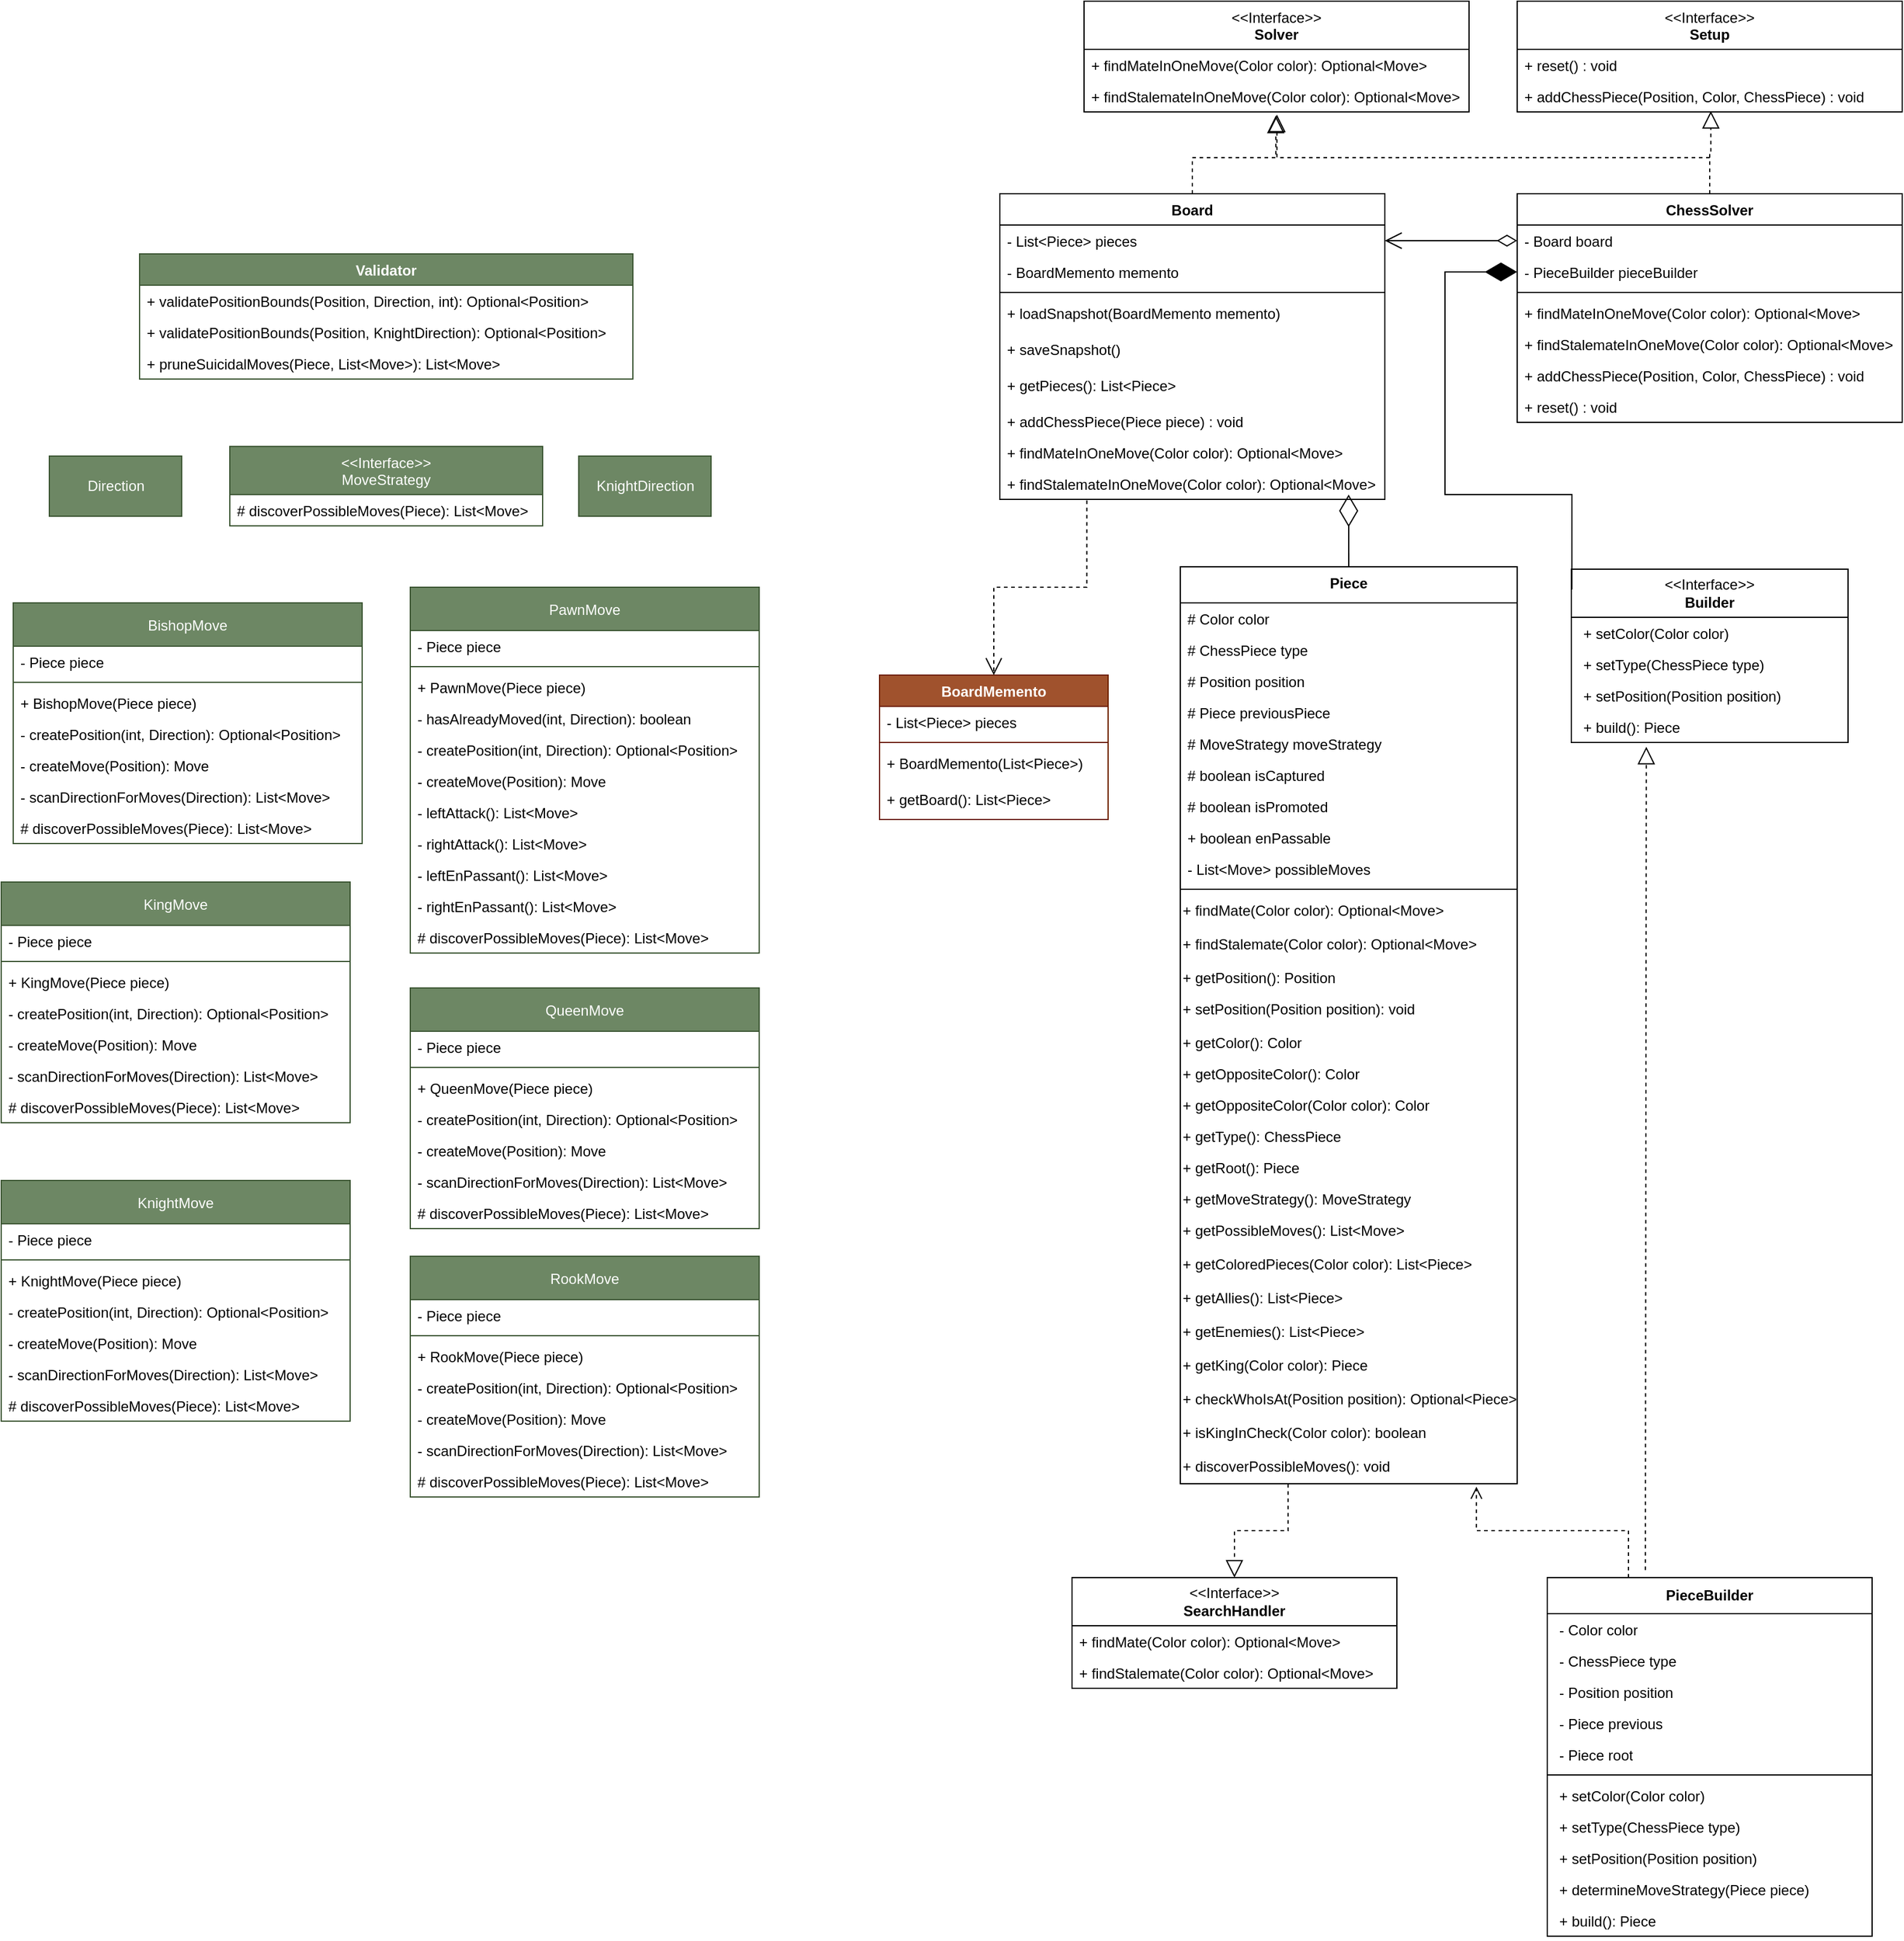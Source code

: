 <mxfile pages="7">
    <diagram id="C5RBs43oDa-KdzZeNtuy" name="ChessSolver">
        <mxGraphModel dx="1277" dy="344" grid="1" gridSize="10" guides="1" tooltips="1" connect="1" arrows="1" fold="1" page="1" pageScale="1" pageWidth="827" pageHeight="1169" math="0" shadow="0">
            <root>
                <mxCell id="WIyWlLk6GJQsqaUBKTNV-0"/>
                <mxCell id="WIyWlLk6GJQsqaUBKTNV-1" parent="WIyWlLk6GJQsqaUBKTNV-0"/>
                <mxCell id="0b43b-XAsXaFFJ_PMfYd-28" value="&amp;lt;&amp;lt;Interface&amp;gt;&amp;gt;&lt;br&gt;&lt;b&gt;Builder&lt;/b&gt;" style="swimlane;fontStyle=0;childLayout=stackLayout;horizontal=1;startSize=40;fillColor=none;horizontalStack=0;resizeParent=1;resizeParentMax=0;resizeLast=0;collapsible=1;marginBottom=0;whiteSpace=wrap;html=1;" parent="WIyWlLk6GJQsqaUBKTNV-1" vertex="1">
                    <mxGeometry x="1335" y="1682" width="230" height="144" as="geometry"/>
                </mxCell>
                <mxCell id="0b43b-XAsXaFFJ_PMfYd-29" value="&lt;p style=&quot;border-color: var(--border-color); margin: 0px 0px 0px 4px;&quot;&gt;+ setColor(Color color)&lt;br style=&quot;border-color: var(--border-color);&quot;&gt;&lt;/p&gt;&lt;p style=&quot;border-color: var(--border-color); margin: 0px 0px 0px 4px;&quot;&gt;&lt;br&gt;&lt;/p&gt;" style="text;strokeColor=none;fillColor=none;align=left;verticalAlign=top;spacingLeft=4;spacingRight=4;overflow=hidden;rotatable=0;points=[[0,0.5],[1,0.5]];portConstraint=eastwest;whiteSpace=wrap;html=1;" parent="0b43b-XAsXaFFJ_PMfYd-28" vertex="1">
                    <mxGeometry y="40" width="230" height="26" as="geometry"/>
                </mxCell>
                <mxCell id="0b43b-XAsXaFFJ_PMfYd-30" value="&lt;p style=&quot;border-color: var(--border-color); margin: 0px 0px 0px 4px;&quot;&gt;+ setType(ChessPiece type)&lt;br style=&quot;border-color: var(--border-color);&quot;&gt;&lt;/p&gt;&lt;p style=&quot;border-color: var(--border-color); margin: 0px 0px 0px 4px;&quot;&gt;&lt;br&gt;&lt;/p&gt;" style="text;strokeColor=none;fillColor=none;align=left;verticalAlign=top;spacingLeft=4;spacingRight=4;overflow=hidden;rotatable=0;points=[[0,0.5],[1,0.5]];portConstraint=eastwest;whiteSpace=wrap;html=1;" parent="0b43b-XAsXaFFJ_PMfYd-28" vertex="1">
                    <mxGeometry y="66" width="230" height="26" as="geometry"/>
                </mxCell>
                <mxCell id="0b43b-XAsXaFFJ_PMfYd-31" value="&lt;p style=&quot;border-color: var(--border-color); margin: 0px 0px 0px 4px;&quot;&gt;+ setPosition(Position position)&lt;br&gt;&lt;/p&gt;" style="text;strokeColor=none;fillColor=none;align=left;verticalAlign=top;spacingLeft=4;spacingRight=4;overflow=hidden;rotatable=0;points=[[0,0.5],[1,0.5]];portConstraint=eastwest;whiteSpace=wrap;html=1;" parent="0b43b-XAsXaFFJ_PMfYd-28" vertex="1">
                    <mxGeometry y="92" width="230" height="26" as="geometry"/>
                </mxCell>
                <mxCell id="2" value="&lt;p style=&quot;border-color: var(--border-color); margin: 0px 0px 0px 4px;&quot;&gt;+ build(): Piece&lt;/p&gt;&lt;p style=&quot;border-color: var(--border-color); margin: 0px 0px 0px 4px;&quot;&gt;&lt;br&gt;&lt;/p&gt;" style="text;strokeColor=none;fillColor=none;align=left;verticalAlign=top;spacingLeft=4;spacingRight=4;overflow=hidden;rotatable=0;points=[[0,0.5],[1,0.5]];portConstraint=eastwest;whiteSpace=wrap;html=1;" parent="0b43b-XAsXaFFJ_PMfYd-28" vertex="1">
                    <mxGeometry y="118" width="230" height="26" as="geometry"/>
                </mxCell>
                <mxCell id="0b43b-XAsXaFFJ_PMfYd-46" value="&lt;b&gt;PieceBuilder&lt;/b&gt;" style="swimlane;fontStyle=0;childLayout=stackLayout;horizontal=1;startSize=30;fillColor=none;horizontalStack=0;resizeParent=1;resizeParentMax=0;resizeLast=0;collapsible=1;marginBottom=0;whiteSpace=wrap;html=1;" parent="WIyWlLk6GJQsqaUBKTNV-1" vertex="1">
                    <mxGeometry x="1315" y="2520" width="270" height="298" as="geometry"/>
                </mxCell>
                <mxCell id="5" value="&lt;p style=&quot;border-color: var(--border-color); margin: 0px 0px 0px 4px;&quot;&gt;- Color color&lt;/p&gt;" style="text;strokeColor=none;fillColor=none;align=left;verticalAlign=top;spacingLeft=4;spacingRight=4;overflow=hidden;rotatable=0;points=[[0,0.5],[1,0.5]];portConstraint=eastwest;whiteSpace=wrap;html=1;" parent="0b43b-XAsXaFFJ_PMfYd-46" vertex="1">
                    <mxGeometry y="30" width="270" height="26" as="geometry"/>
                </mxCell>
                <mxCell id="KxNDUQJCL_BTuprihjCs-60" value="&lt;p style=&quot;border-color: var(--border-color); margin: 0px 0px 0px 4px;&quot;&gt;- ChessPiece type&lt;/p&gt;&lt;p style=&quot;border-color: var(--border-color); margin: 0px 0px 0px 4px;&quot;&gt;&lt;br&gt;&lt;/p&gt;" style="text;strokeColor=none;fillColor=none;align=left;verticalAlign=top;spacingLeft=4;spacingRight=4;overflow=hidden;rotatable=0;points=[[0,0.5],[1,0.5]];portConstraint=eastwest;whiteSpace=wrap;html=1;" parent="0b43b-XAsXaFFJ_PMfYd-46" vertex="1">
                    <mxGeometry y="56" width="270" height="26" as="geometry"/>
                </mxCell>
                <mxCell id="4" value="&lt;p style=&quot;border-color: var(--border-color); margin: 0px 0px 0px 4px;&quot;&gt;- Position position&lt;/p&gt;&lt;p style=&quot;border-color: var(--border-color); margin: 0px 0px 0px 4px;&quot;&gt;&lt;br&gt;&lt;/p&gt;" style="text;strokeColor=none;fillColor=none;align=left;verticalAlign=top;spacingLeft=4;spacingRight=4;overflow=hidden;rotatable=0;points=[[0,0.5],[1,0.5]];portConstraint=eastwest;whiteSpace=wrap;html=1;" parent="0b43b-XAsXaFFJ_PMfYd-46" vertex="1">
                    <mxGeometry y="82" width="270" height="26" as="geometry"/>
                </mxCell>
                <mxCell id="3" value="&lt;p style=&quot;border-color: var(--border-color); margin: 0px 0px 0px 4px;&quot;&gt;- Piece previous&lt;/p&gt;&lt;p style=&quot;border-color: var(--border-color); margin: 0px 0px 0px 4px;&quot;&gt;&lt;br&gt;&lt;/p&gt;" style="text;strokeColor=none;fillColor=none;align=left;verticalAlign=top;spacingLeft=4;spacingRight=4;overflow=hidden;rotatable=0;points=[[0,0.5],[1,0.5]];portConstraint=eastwest;whiteSpace=wrap;html=1;" parent="0b43b-XAsXaFFJ_PMfYd-46" vertex="1">
                    <mxGeometry y="108" width="270" height="26" as="geometry"/>
                </mxCell>
                <mxCell id="30" value="&lt;p style=&quot;border-color: var(--border-color); margin: 0px 0px 0px 4px;&quot;&gt;- Piece root&lt;/p&gt;&lt;p style=&quot;border-color: var(--border-color); margin: 0px 0px 0px 4px;&quot;&gt;&lt;br&gt;&lt;/p&gt;" style="text;strokeColor=none;fillColor=none;align=left;verticalAlign=top;spacingLeft=4;spacingRight=4;overflow=hidden;rotatable=0;points=[[0,0.5],[1,0.5]];portConstraint=eastwest;whiteSpace=wrap;html=1;" vertex="1" parent="0b43b-XAsXaFFJ_PMfYd-46">
                    <mxGeometry y="134" width="270" height="26" as="geometry"/>
                </mxCell>
                <mxCell id="uHV0YYPTb8c_ab888rYT-30" value="" style="line;strokeWidth=1;fillColor=none;align=left;verticalAlign=middle;spacingTop=-1;spacingLeft=3;spacingRight=3;rotatable=0;labelPosition=right;points=[];portConstraint=eastwest;strokeColor=inherit;" parent="0b43b-XAsXaFFJ_PMfYd-46" vertex="1">
                    <mxGeometry y="160" width="270" height="8" as="geometry"/>
                </mxCell>
                <mxCell id="uHV0YYPTb8c_ab888rYT-29" value="&lt;p style=&quot;border-color: var(--border-color); margin: 0px 0px 0px 4px;&quot;&gt;+ setColor(Color color)&lt;br style=&quot;border-color: var(--border-color);&quot;&gt;&lt;/p&gt;&lt;p style=&quot;border-color: var(--border-color); margin: 0px 0px 0px 4px;&quot;&gt;&lt;br&gt;&lt;/p&gt;" style="text;strokeColor=none;fillColor=none;align=left;verticalAlign=top;spacingLeft=4;spacingRight=4;overflow=hidden;rotatable=0;points=[[0,0.5],[1,0.5]];portConstraint=eastwest;whiteSpace=wrap;html=1;" parent="0b43b-XAsXaFFJ_PMfYd-46" vertex="1">
                    <mxGeometry y="168" width="270" height="26" as="geometry"/>
                </mxCell>
                <mxCell id="0b43b-XAsXaFFJ_PMfYd-48" value="&lt;p style=&quot;border-color: var(--border-color); margin: 0px 0px 0px 4px;&quot;&gt;+ setType(ChessPiece type)&lt;br style=&quot;border-color: var(--border-color);&quot;&gt;&lt;/p&gt;&lt;p style=&quot;border-color: var(--border-color); margin: 0px 0px 0px 4px;&quot;&gt;&lt;br&gt;&lt;/p&gt;" style="text;strokeColor=none;fillColor=none;align=left;verticalAlign=top;spacingLeft=4;spacingRight=4;overflow=hidden;rotatable=0;points=[[0,0.5],[1,0.5]];portConstraint=eastwest;whiteSpace=wrap;html=1;" parent="0b43b-XAsXaFFJ_PMfYd-46" vertex="1">
                    <mxGeometry y="194" width="270" height="26" as="geometry"/>
                </mxCell>
                <mxCell id="KxNDUQJCL_BTuprihjCs-62" value="&lt;p style=&quot;border-color: var(--border-color); margin: 0px 0px 0px 4px;&quot;&gt;+ setPosition(Position position)&lt;br&gt;&lt;/p&gt;" style="text;strokeColor=none;fillColor=none;align=left;verticalAlign=top;spacingLeft=4;spacingRight=4;overflow=hidden;rotatable=0;points=[[0,0.5],[1,0.5]];portConstraint=eastwest;whiteSpace=wrap;html=1;" parent="0b43b-XAsXaFFJ_PMfYd-46" vertex="1">
                    <mxGeometry y="220" width="270" height="26" as="geometry"/>
                </mxCell>
                <mxCell id="31" value="&lt;p style=&quot;border-color: var(--border-color); margin: 0px 0px 0px 4px;&quot;&gt;+ determineMoveStrategy(Piece piece)&lt;br&gt;&lt;/p&gt;" style="text;strokeColor=none;fillColor=none;align=left;verticalAlign=top;spacingLeft=4;spacingRight=4;overflow=hidden;rotatable=0;points=[[0,0.5],[1,0.5]];portConstraint=eastwest;whiteSpace=wrap;html=1;" vertex="1" parent="0b43b-XAsXaFFJ_PMfYd-46">
                    <mxGeometry y="246" width="270" height="26" as="geometry"/>
                </mxCell>
                <mxCell id="uHV0YYPTb8c_ab888rYT-0" value="&lt;p style=&quot;border-color: var(--border-color); margin: 0px 0px 0px 4px;&quot;&gt;+ build(): Piece&lt;br&gt;&lt;/p&gt;" style="text;strokeColor=none;fillColor=none;align=left;verticalAlign=top;spacingLeft=4;spacingRight=4;overflow=hidden;rotatable=0;points=[[0,0.5],[1,0.5]];portConstraint=eastwest;whiteSpace=wrap;html=1;" parent="0b43b-XAsXaFFJ_PMfYd-46" vertex="1">
                    <mxGeometry y="272" width="270" height="26" as="geometry"/>
                </mxCell>
                <mxCell id="0b43b-XAsXaFFJ_PMfYd-62" value="" style="endArrow=block;dashed=1;endFill=0;endSize=12;html=1;rounded=0;exitX=0.302;exitY=-0.021;exitDx=0;exitDy=0;exitPerimeter=0;entryX=0.271;entryY=1.138;entryDx=0;entryDy=0;entryPerimeter=0;" parent="WIyWlLk6GJQsqaUBKTNV-1" source="0b43b-XAsXaFFJ_PMfYd-46" target="2" edge="1">
                    <mxGeometry width="160" relative="1" as="geometry">
                        <mxPoint x="1450" y="1830" as="sourcePoint"/>
                        <mxPoint x="1380" y="1810" as="targetPoint"/>
                    </mxGeometry>
                </mxCell>
                <mxCell id="KxNDUQJCL_BTuprihjCs-0" value="Board" style="swimlane;fontStyle=1;align=center;verticalAlign=top;childLayout=stackLayout;horizontal=1;startSize=26;horizontalStack=0;resizeParent=1;resizeParentMax=0;resizeLast=0;collapsible=1;marginBottom=0;whiteSpace=wrap;html=1;" parent="WIyWlLk6GJQsqaUBKTNV-1" vertex="1">
                    <mxGeometry x="860" y="1370" width="320" height="254" as="geometry"/>
                </mxCell>
                <mxCell id="KxNDUQJCL_BTuprihjCs-1" value="- List&amp;lt;Piece&amp;gt; pieces" style="text;strokeColor=none;fillColor=none;align=left;verticalAlign=top;spacingLeft=4;spacingRight=4;overflow=hidden;rotatable=0;points=[[0,0.5],[1,0.5]];portConstraint=eastwest;whiteSpace=wrap;html=1;" parent="KxNDUQJCL_BTuprihjCs-0" vertex="1">
                    <mxGeometry y="26" width="320" height="26" as="geometry"/>
                </mxCell>
                <mxCell id="8" value="- BoardMemento memento" style="text;strokeColor=none;fillColor=none;align=left;verticalAlign=top;spacingLeft=4;spacingRight=4;overflow=hidden;rotatable=0;points=[[0,0.5],[1,0.5]];portConstraint=eastwest;whiteSpace=wrap;html=1;" parent="KxNDUQJCL_BTuprihjCs-0" vertex="1">
                    <mxGeometry y="52" width="320" height="26" as="geometry"/>
                </mxCell>
                <mxCell id="KxNDUQJCL_BTuprihjCs-2" value="" style="line;strokeWidth=1;fillColor=none;align=left;verticalAlign=middle;spacingTop=-1;spacingLeft=3;spacingRight=3;rotatable=0;labelPosition=right;points=[];portConstraint=eastwest;strokeColor=inherit;" parent="KxNDUQJCL_BTuprihjCs-0" vertex="1">
                    <mxGeometry y="78" width="320" height="8" as="geometry"/>
                </mxCell>
                <mxCell id="KxNDUQJCL_BTuprihjCs-3" value="+ loadSnapshot(BoardMemento memento)" style="text;strokeColor=none;fillColor=none;align=left;verticalAlign=top;spacingLeft=4;spacingRight=4;overflow=hidden;rotatable=0;points=[[0,0.5],[1,0.5]];portConstraint=eastwest;whiteSpace=wrap;html=1;" parent="KxNDUQJCL_BTuprihjCs-0" vertex="1">
                    <mxGeometry y="86" width="320" height="30" as="geometry"/>
                </mxCell>
                <mxCell id="KxNDUQJCL_BTuprihjCs-54" value="+ saveSnapshot()" style="text;strokeColor=none;fillColor=none;align=left;verticalAlign=top;spacingLeft=4;spacingRight=4;overflow=hidden;rotatable=0;points=[[0,0.5],[1,0.5]];portConstraint=eastwest;whiteSpace=wrap;html=1;" parent="KxNDUQJCL_BTuprihjCs-0" vertex="1">
                    <mxGeometry y="116" width="320" height="30" as="geometry"/>
                </mxCell>
                <mxCell id="KxNDUQJCL_BTuprihjCs-10" value="+ getPieces(): List&amp;lt;Piece&amp;gt;" style="text;strokeColor=none;fillColor=none;align=left;verticalAlign=top;spacingLeft=4;spacingRight=4;overflow=hidden;rotatable=0;points=[[0,0.5],[1,0.5]];portConstraint=eastwest;whiteSpace=wrap;html=1;" parent="KxNDUQJCL_BTuprihjCs-0" vertex="1">
                    <mxGeometry y="146" width="320" height="30" as="geometry"/>
                </mxCell>
                <mxCell id="1" value="+ addChessPiece(Piece piece) : void" style="text;align=left;verticalAlign=top;spacingLeft=4;spacingRight=4;overflow=hidden;rotatable=0;points=[[0,0.5],[1,0.5]];portConstraint=eastwest;rounded=0;shadow=0;html=0;" parent="KxNDUQJCL_BTuprihjCs-0" vertex="1">
                    <mxGeometry y="176" width="320" height="26" as="geometry"/>
                </mxCell>
                <mxCell id="uHV0YYPTb8c_ab888rYT-39" value="+&amp;nbsp;findMateInOneMove&lt;span style=&quot;background-color: initial;&quot;&gt;(Color color): Optional&amp;lt;Move&amp;gt;&lt;/span&gt;" style="text;strokeColor=none;fillColor=none;align=left;verticalAlign=top;spacingLeft=4;spacingRight=4;overflow=hidden;rotatable=0;points=[[0,0.5],[1,0.5]];portConstraint=eastwest;whiteSpace=wrap;html=1;" parent="KxNDUQJCL_BTuprihjCs-0" vertex="1">
                    <mxGeometry y="202" width="320" height="26" as="geometry"/>
                </mxCell>
                <mxCell id="uHV0YYPTb8c_ab888rYT-41" value="+&amp;nbsp;findStalemateInOneMove(Color color): Optional&amp;lt;Move&amp;gt;" style="text;strokeColor=none;fillColor=none;align=left;verticalAlign=top;spacingLeft=4;spacingRight=4;overflow=hidden;rotatable=0;points=[[0,0.5],[1,0.5]];portConstraint=eastwest;whiteSpace=wrap;html=1;" parent="KxNDUQJCL_BTuprihjCs-0" vertex="1">
                    <mxGeometry y="228" width="320" height="26" as="geometry"/>
                </mxCell>
                <mxCell id="KxNDUQJCL_BTuprihjCs-4" value="BoardMemento" style="swimlane;fontStyle=1;align=center;verticalAlign=top;childLayout=stackLayout;horizontal=1;startSize=26;horizontalStack=0;resizeParent=1;resizeParentMax=0;resizeLast=0;collapsible=1;marginBottom=0;whiteSpace=wrap;html=1;fillColor=#a0522d;fontColor=#ffffff;strokeColor=#6D1F00;" parent="WIyWlLk6GJQsqaUBKTNV-1" vertex="1">
                    <mxGeometry x="760" y="1770" width="190" height="120" as="geometry"/>
                </mxCell>
                <mxCell id="KxNDUQJCL_BTuprihjCs-5" value="- List&amp;lt;Piece&amp;gt; pieces" style="text;strokeColor=none;fillColor=none;align=left;verticalAlign=top;spacingLeft=4;spacingRight=4;overflow=hidden;rotatable=0;points=[[0,0.5],[1,0.5]];portConstraint=eastwest;whiteSpace=wrap;html=1;" parent="KxNDUQJCL_BTuprihjCs-4" vertex="1">
                    <mxGeometry y="26" width="190" height="26" as="geometry"/>
                </mxCell>
                <mxCell id="KxNDUQJCL_BTuprihjCs-6" value="" style="line;strokeWidth=1;fillColor=none;align=left;verticalAlign=middle;spacingTop=-1;spacingLeft=3;spacingRight=3;rotatable=0;labelPosition=right;points=[];portConstraint=eastwest;strokeColor=inherit;" parent="KxNDUQJCL_BTuprihjCs-4" vertex="1">
                    <mxGeometry y="52" width="190" height="8" as="geometry"/>
                </mxCell>
                <mxCell id="KxNDUQJCL_BTuprihjCs-9" value="+ BoardMemento(List&amp;lt;Piece&amp;gt;)&amp;nbsp;" style="text;strokeColor=none;fillColor=none;align=left;verticalAlign=top;spacingLeft=4;spacingRight=4;overflow=hidden;rotatable=0;points=[[0,0.5],[1,0.5]];portConstraint=eastwest;whiteSpace=wrap;html=1;" parent="KxNDUQJCL_BTuprihjCs-4" vertex="1">
                    <mxGeometry y="60" width="190" height="30" as="geometry"/>
                </mxCell>
                <mxCell id="12" value="+ getBoard(): List&amp;lt;Piece&amp;gt;" style="text;strokeColor=none;fillColor=none;align=left;verticalAlign=top;spacingLeft=4;spacingRight=4;overflow=hidden;rotatable=0;points=[[0,0.5],[1,0.5]];portConstraint=eastwest;whiteSpace=wrap;html=1;" parent="KxNDUQJCL_BTuprihjCs-4" vertex="1">
                    <mxGeometry y="90" width="190" height="30" as="geometry"/>
                </mxCell>
                <mxCell id="KxNDUQJCL_BTuprihjCs-11" value="Piece" style="swimlane;fontStyle=1;align=center;verticalAlign=top;childLayout=stackLayout;horizontal=1;startSize=30;horizontalStack=0;resizeParent=1;resizeParentMax=0;resizeLast=0;collapsible=1;marginBottom=0;whiteSpace=wrap;html=1;" parent="WIyWlLk6GJQsqaUBKTNV-1" vertex="1">
                    <mxGeometry x="1010" y="1680" width="280" height="762" as="geometry"/>
                </mxCell>
                <mxCell id="KxNDUQJCL_BTuprihjCs-18" value="# Color color" style="text;align=left;verticalAlign=top;spacingLeft=4;spacingRight=4;overflow=hidden;rotatable=0;points=[[0,0.5],[1,0.5]];portConstraint=eastwest;rounded=0;shadow=0;html=0;" parent="KxNDUQJCL_BTuprihjCs-11" vertex="1">
                    <mxGeometry y="30" width="280" height="26" as="geometry"/>
                </mxCell>
                <mxCell id="KxNDUQJCL_BTuprihjCs-20" value="# ChessPiece type" style="text;align=left;verticalAlign=top;spacingLeft=4;spacingRight=4;overflow=hidden;rotatable=0;points=[[0,0.5],[1,0.5]];portConstraint=eastwest;rounded=0;shadow=0;html=0;" parent="KxNDUQJCL_BTuprihjCs-11" vertex="1">
                    <mxGeometry y="56" width="280" height="26" as="geometry"/>
                </mxCell>
                <mxCell id="KxNDUQJCL_BTuprihjCs-19" value="# Position position" style="text;align=left;verticalAlign=top;spacingLeft=4;spacingRight=4;overflow=hidden;rotatable=0;points=[[0,0.5],[1,0.5]];portConstraint=eastwest;rounded=0;shadow=0;html=0;" parent="KxNDUQJCL_BTuprihjCs-11" vertex="1">
                    <mxGeometry y="82" width="280" height="26" as="geometry"/>
                </mxCell>
                <mxCell id="uHV0YYPTb8c_ab888rYT-3" value="# Piece previousPiece" style="text;align=left;verticalAlign=top;spacingLeft=4;spacingRight=4;overflow=hidden;rotatable=0;points=[[0,0.5],[1,0.5]];portConstraint=eastwest;rounded=0;shadow=0;html=0;" parent="KxNDUQJCL_BTuprihjCs-11" vertex="1">
                    <mxGeometry y="108" width="280" height="26" as="geometry"/>
                </mxCell>
                <mxCell id="14" value="# MoveStrategy moveStrategy" style="text;align=left;verticalAlign=top;spacingLeft=4;spacingRight=4;overflow=hidden;rotatable=0;points=[[0,0.5],[1,0.5]];portConstraint=eastwest;rounded=0;shadow=0;html=0;" vertex="1" parent="KxNDUQJCL_BTuprihjCs-11">
                    <mxGeometry y="134" width="280" height="26" as="geometry"/>
                </mxCell>
                <mxCell id="15" value="# boolean isCaptured" style="text;align=left;verticalAlign=top;spacingLeft=4;spacingRight=4;overflow=hidden;rotatable=0;points=[[0,0.5],[1,0.5]];portConstraint=eastwest;rounded=0;shadow=0;html=0;" vertex="1" parent="KxNDUQJCL_BTuprihjCs-11">
                    <mxGeometry y="160" width="280" height="26" as="geometry"/>
                </mxCell>
                <mxCell id="16" value="# boolean isPromoted" style="text;align=left;verticalAlign=top;spacingLeft=4;spacingRight=4;overflow=hidden;rotatable=0;points=[[0,0.5],[1,0.5]];portConstraint=eastwest;rounded=0;shadow=0;html=0;" vertex="1" parent="KxNDUQJCL_BTuprihjCs-11">
                    <mxGeometry y="186" width="280" height="26" as="geometry"/>
                </mxCell>
                <mxCell id="17" value="+ boolean enPassable" style="text;align=left;verticalAlign=top;spacingLeft=4;spacingRight=4;overflow=hidden;rotatable=0;points=[[0,0.5],[1,0.5]];portConstraint=eastwest;rounded=0;shadow=0;html=0;" vertex="1" parent="KxNDUQJCL_BTuprihjCs-11">
                    <mxGeometry y="212" width="280" height="26" as="geometry"/>
                </mxCell>
                <mxCell id="uHV0YYPTb8c_ab888rYT-35" value="- List&lt;Move&gt; possibleMoves" style="text;align=left;verticalAlign=top;spacingLeft=4;spacingRight=4;overflow=hidden;rotatable=0;points=[[0,0.5],[1,0.5]];portConstraint=eastwest;rounded=0;shadow=0;html=0;" parent="KxNDUQJCL_BTuprihjCs-11" vertex="1">
                    <mxGeometry y="238" width="280" height="26" as="geometry"/>
                </mxCell>
                <mxCell id="KxNDUQJCL_BTuprihjCs-13" value="" style="line;strokeWidth=1;fillColor=none;align=left;verticalAlign=middle;spacingTop=-1;spacingLeft=3;spacingRight=3;rotatable=0;labelPosition=right;points=[];portConstraint=eastwest;strokeColor=inherit;" parent="KxNDUQJCL_BTuprihjCs-11" vertex="1">
                    <mxGeometry y="264" width="280" height="8" as="geometry"/>
                </mxCell>
                <mxCell id="0b43b-XAsXaFFJ_PMfYd-60" value="+ findMate(Color color): Optional&amp;lt;Move&amp;gt;" style="text;whiteSpace=wrap;html=1;" parent="KxNDUQJCL_BTuprihjCs-11" vertex="1">
                    <mxGeometry y="272" width="280" height="28" as="geometry"/>
                </mxCell>
                <mxCell id="uHV0YYPTb8c_ab888rYT-2" value="+ findStalemate(Color color): Optional&amp;lt;Move&amp;gt;" style="text;whiteSpace=wrap;html=1;" parent="KxNDUQJCL_BTuprihjCs-11" vertex="1">
                    <mxGeometry y="300" width="280" height="28" as="geometry"/>
                </mxCell>
                <mxCell id="0b43b-XAsXaFFJ_PMfYd-26" value="+ getPosition(): Position" style="text;whiteSpace=wrap;html=1;" parent="KxNDUQJCL_BTuprihjCs-11" vertex="1">
                    <mxGeometry y="328" width="280" height="26" as="geometry"/>
                </mxCell>
                <mxCell id="0b43b-XAsXaFFJ_PMfYd-25" value="+ setPosition(Position position): void" style="text;whiteSpace=wrap;html=1;" parent="KxNDUQJCL_BTuprihjCs-11" vertex="1">
                    <mxGeometry y="354" width="280" height="28" as="geometry"/>
                </mxCell>
                <mxCell id="9" value="+ getColor(): Color" style="text;whiteSpace=wrap;html=1;" parent="KxNDUQJCL_BTuprihjCs-11" vertex="1">
                    <mxGeometry y="382" width="280" height="26" as="geometry"/>
                </mxCell>
                <mxCell id="20" value="+ getOppositeColor(): Color" style="text;whiteSpace=wrap;html=1;" vertex="1" parent="KxNDUQJCL_BTuprihjCs-11">
                    <mxGeometry y="408" width="280" height="26" as="geometry"/>
                </mxCell>
                <mxCell id="21" value="+ getOppositeColor(Color color): Color" style="text;whiteSpace=wrap;html=1;" vertex="1" parent="KxNDUQJCL_BTuprihjCs-11">
                    <mxGeometry y="434" width="280" height="26" as="geometry"/>
                </mxCell>
                <mxCell id="10" value="+ getType(): ChessPiece" style="text;whiteSpace=wrap;html=1;" parent="KxNDUQJCL_BTuprihjCs-11" vertex="1">
                    <mxGeometry y="460" width="280" height="26" as="geometry"/>
                </mxCell>
                <mxCell id="22" value="+ getRoot(): Piece" style="text;whiteSpace=wrap;html=1;" vertex="1" parent="KxNDUQJCL_BTuprihjCs-11">
                    <mxGeometry y="486" width="280" height="26" as="geometry"/>
                </mxCell>
                <mxCell id="23" value="+ getMoveStrategy(): MoveStrategy" style="text;whiteSpace=wrap;html=1;" vertex="1" parent="KxNDUQJCL_BTuprihjCs-11">
                    <mxGeometry y="512" width="280" height="26" as="geometry"/>
                </mxCell>
                <mxCell id="13" value="+ getPossibleMoves(): List&amp;lt;Move&amp;gt;" style="text;whiteSpace=wrap;html=1;" parent="KxNDUQJCL_BTuprihjCs-11" vertex="1">
                    <mxGeometry y="538" width="280" height="28" as="geometry"/>
                </mxCell>
                <mxCell id="24" value="+ getColoredPieces(Color color): List&amp;lt;Piece&amp;gt;" style="text;whiteSpace=wrap;html=1;" vertex="1" parent="KxNDUQJCL_BTuprihjCs-11">
                    <mxGeometry y="566" width="280" height="28" as="geometry"/>
                </mxCell>
                <mxCell id="25" value="+ getAllies(): List&amp;lt;Piece&amp;gt;" style="text;whiteSpace=wrap;html=1;" vertex="1" parent="KxNDUQJCL_BTuprihjCs-11">
                    <mxGeometry y="594" width="280" height="28" as="geometry"/>
                </mxCell>
                <mxCell id="26" value="+ getEnemies(): List&amp;lt;Piece&amp;gt;" style="text;whiteSpace=wrap;html=1;" vertex="1" parent="KxNDUQJCL_BTuprihjCs-11">
                    <mxGeometry y="622" width="280" height="28" as="geometry"/>
                </mxCell>
                <mxCell id="27" value="+ getKing(Color color): Piece" style="text;whiteSpace=wrap;html=1;" vertex="1" parent="KxNDUQJCL_BTuprihjCs-11">
                    <mxGeometry y="650" width="280" height="28" as="geometry"/>
                </mxCell>
                <mxCell id="28" value="+ checkWhoIsAt(Position position): Optional&amp;lt;Piece&amp;gt;" style="text;whiteSpace=wrap;html=1;" vertex="1" parent="KxNDUQJCL_BTuprihjCs-11">
                    <mxGeometry y="678" width="280" height="28" as="geometry"/>
                </mxCell>
                <mxCell id="29" value="+ isKingInCheck(Color color): boolean" style="text;whiteSpace=wrap;html=1;" vertex="1" parent="KxNDUQJCL_BTuprihjCs-11">
                    <mxGeometry y="706" width="280" height="28" as="geometry"/>
                </mxCell>
                <mxCell id="uHV0YYPTb8c_ab888rYT-1" value="+ discoverPossibleMoves(): void" style="text;whiteSpace=wrap;html=1;" parent="KxNDUQJCL_BTuprihjCs-11" vertex="1">
                    <mxGeometry y="734" width="280" height="28" as="geometry"/>
                </mxCell>
                <mxCell id="KxNDUQJCL_BTuprihjCs-29" value="ChessSolver" style="swimlane;fontStyle=1;align=center;verticalAlign=top;childLayout=stackLayout;horizontal=1;startSize=26;horizontalStack=0;resizeParent=1;resizeParentMax=0;resizeLast=0;collapsible=1;marginBottom=0;whiteSpace=wrap;html=1;" parent="WIyWlLk6GJQsqaUBKTNV-1" vertex="1">
                    <mxGeometry x="1290" y="1370" width="320" height="190" as="geometry"/>
                </mxCell>
                <mxCell id="KxNDUQJCL_BTuprihjCs-33" value="- Board board" style="text;strokeColor=none;fillColor=none;align=left;verticalAlign=top;spacingLeft=4;spacingRight=4;overflow=hidden;rotatable=0;points=[[0,0.5],[1,0.5]];portConstraint=eastwest;whiteSpace=wrap;html=1;" parent="KxNDUQJCL_BTuprihjCs-29" vertex="1">
                    <mxGeometry y="26" width="320" height="26" as="geometry"/>
                </mxCell>
                <mxCell id="KxNDUQJCL_BTuprihjCs-30" value="- PieceBuilder pieceBuilder" style="text;strokeColor=none;fillColor=none;align=left;verticalAlign=top;spacingLeft=4;spacingRight=4;overflow=hidden;rotatable=0;points=[[0,0.5],[1,0.5]];portConstraint=eastwest;whiteSpace=wrap;html=1;" parent="KxNDUQJCL_BTuprihjCs-29" vertex="1">
                    <mxGeometry y="52" width="320" height="26" as="geometry"/>
                </mxCell>
                <mxCell id="KxNDUQJCL_BTuprihjCs-31" value="" style="line;strokeWidth=1;fillColor=none;align=left;verticalAlign=middle;spacingTop=-1;spacingLeft=3;spacingRight=3;rotatable=0;labelPosition=right;points=[];portConstraint=eastwest;strokeColor=inherit;" parent="KxNDUQJCL_BTuprihjCs-29" vertex="1">
                    <mxGeometry y="78" width="320" height="8" as="geometry"/>
                </mxCell>
                <mxCell id="KxNDUQJCL_BTuprihjCs-32" value="+&amp;nbsp;findMateInOneMove&lt;span style=&quot;background-color: initial;&quot;&gt;(Color color): Optional&amp;lt;Move&amp;gt;&lt;/span&gt;" style="text;strokeColor=none;fillColor=none;align=left;verticalAlign=top;spacingLeft=4;spacingRight=4;overflow=hidden;rotatable=0;points=[[0,0.5],[1,0.5]];portConstraint=eastwest;whiteSpace=wrap;html=1;" parent="KxNDUQJCL_BTuprihjCs-29" vertex="1">
                    <mxGeometry y="86" width="320" height="26" as="geometry"/>
                </mxCell>
                <mxCell id="KxNDUQJCL_BTuprihjCs-34" value="+&amp;nbsp;findStalemateInOneMove(Color color): Optional&amp;lt;Move&amp;gt;" style="text;strokeColor=none;fillColor=none;align=left;verticalAlign=top;spacingLeft=4;spacingRight=4;overflow=hidden;rotatable=0;points=[[0,0.5],[1,0.5]];portConstraint=eastwest;whiteSpace=wrap;html=1;" parent="KxNDUQJCL_BTuprihjCs-29" vertex="1">
                    <mxGeometry y="112" width="320" height="26" as="geometry"/>
                </mxCell>
                <mxCell id="KxNDUQJCL_BTuprihjCs-28" value="+ addChessPiece(Position, Color, ChessPiece) : void" style="text;align=left;verticalAlign=top;spacingLeft=4;spacingRight=4;overflow=hidden;rotatable=0;points=[[0,0.5],[1,0.5]];portConstraint=eastwest;rounded=0;shadow=0;html=0;" parent="KxNDUQJCL_BTuprihjCs-29" vertex="1">
                    <mxGeometry y="138" width="320" height="26" as="geometry"/>
                </mxCell>
                <mxCell id="KxNDUQJCL_BTuprihjCs-27" value="+ reset() : void" style="text;align=left;verticalAlign=top;spacingLeft=4;spacingRight=4;overflow=hidden;rotatable=0;points=[[0,0.5],[1,0.5]];portConstraint=eastwest;" parent="KxNDUQJCL_BTuprihjCs-29" vertex="1">
                    <mxGeometry y="164" width="320" height="26" as="geometry"/>
                </mxCell>
                <mxCell id="KxNDUQJCL_BTuprihjCs-41" value="&lt;span style=&quot;font-weight: normal;&quot;&gt;&amp;lt;&amp;lt;Interface&amp;gt;&amp;gt;&lt;/span&gt;&lt;br&gt;Solver" style="swimlane;fontStyle=1;align=center;verticalAlign=top;childLayout=stackLayout;horizontal=1;startSize=40;horizontalStack=0;resizeParent=1;resizeParentMax=0;resizeLast=0;collapsible=1;marginBottom=0;whiteSpace=wrap;html=1;" parent="WIyWlLk6GJQsqaUBKTNV-1" vertex="1">
                    <mxGeometry x="930" y="1210" width="320" height="92" as="geometry"/>
                </mxCell>
                <mxCell id="KxNDUQJCL_BTuprihjCs-45" value="+&amp;nbsp;findMateInOneMove&lt;span style=&quot;background-color: initial;&quot;&gt;(Color color): Optional&amp;lt;Move&amp;gt;&lt;/span&gt;" style="text;strokeColor=none;fillColor=none;align=left;verticalAlign=top;spacingLeft=4;spacingRight=4;overflow=hidden;rotatable=0;points=[[0,0.5],[1,0.5]];portConstraint=eastwest;whiteSpace=wrap;html=1;" parent="KxNDUQJCL_BTuprihjCs-41" vertex="1">
                    <mxGeometry y="40" width="320" height="26" as="geometry"/>
                </mxCell>
                <mxCell id="KxNDUQJCL_BTuprihjCs-46" value="+&amp;nbsp;findStalemateInOneMove(Color color): Optional&amp;lt;Move&amp;gt;" style="text;strokeColor=none;fillColor=none;align=left;verticalAlign=top;spacingLeft=4;spacingRight=4;overflow=hidden;rotatable=0;points=[[0,0.5],[1,0.5]];portConstraint=eastwest;whiteSpace=wrap;html=1;" parent="KxNDUQJCL_BTuprihjCs-41" vertex="1">
                    <mxGeometry y="66" width="320" height="26" as="geometry"/>
                </mxCell>
                <mxCell id="KxNDUQJCL_BTuprihjCs-47" value="&lt;span style=&quot;font-weight: normal;&quot;&gt;&amp;lt;&amp;lt;Interface&amp;gt;&amp;gt;&lt;/span&gt;&lt;br&gt;Setup" style="swimlane;fontStyle=1;align=center;verticalAlign=top;childLayout=stackLayout;horizontal=1;startSize=40;horizontalStack=0;resizeParent=1;resizeParentMax=0;resizeLast=0;collapsible=1;marginBottom=0;whiteSpace=wrap;html=1;" parent="WIyWlLk6GJQsqaUBKTNV-1" vertex="1">
                    <mxGeometry x="1290" y="1210" width="320" height="92" as="geometry"/>
                </mxCell>
                <mxCell id="KxNDUQJCL_BTuprihjCs-50" value="+ reset() : void" style="text;align=left;verticalAlign=top;spacingLeft=4;spacingRight=4;overflow=hidden;rotatable=0;points=[[0,0.5],[1,0.5]];portConstraint=eastwest;" parent="KxNDUQJCL_BTuprihjCs-47" vertex="1">
                    <mxGeometry y="40" width="320" height="26" as="geometry"/>
                </mxCell>
                <mxCell id="KxNDUQJCL_BTuprihjCs-51" value="+ addChessPiece(Position, Color, ChessPiece) : void" style="text;align=left;verticalAlign=top;spacingLeft=4;spacingRight=4;overflow=hidden;rotatable=0;points=[[0,0.5],[1,0.5]];portConstraint=eastwest;rounded=0;shadow=0;html=0;" parent="KxNDUQJCL_BTuprihjCs-47" vertex="1">
                    <mxGeometry y="66" width="320" height="26" as="geometry"/>
                </mxCell>
                <mxCell id="KxNDUQJCL_BTuprihjCs-52" value="" style="endArrow=block;dashed=1;endFill=0;endSize=12;html=1;rounded=0;exitX=0.5;exitY=0;exitDx=0;exitDy=0;edgeStyle=orthogonalEdgeStyle;entryX=0.501;entryY=1.087;entryDx=0;entryDy=0;entryPerimeter=0;" parent="WIyWlLk6GJQsqaUBKTNV-1" source="KxNDUQJCL_BTuprihjCs-29" target="KxNDUQJCL_BTuprihjCs-46" edge="1">
                    <mxGeometry width="160" relative="1" as="geometry">
                        <mxPoint x="990" y="1410" as="sourcePoint"/>
                        <mxPoint x="1150" y="1320" as="targetPoint"/>
                        <Array as="points">
                            <mxPoint x="1450" y="1340"/>
                            <mxPoint x="1090" y="1340"/>
                        </Array>
                    </mxGeometry>
                </mxCell>
                <mxCell id="KxNDUQJCL_BTuprihjCs-53" value="" style="endArrow=block;dashed=1;endFill=0;endSize=12;html=1;rounded=0;entryX=0.503;entryY=0.973;entryDx=0;entryDy=0;entryPerimeter=0;exitX=0.5;exitY=0;exitDx=0;exitDy=0;edgeStyle=orthogonalEdgeStyle;" parent="WIyWlLk6GJQsqaUBKTNV-1" source="KxNDUQJCL_BTuprihjCs-29" target="KxNDUQJCL_BTuprihjCs-51" edge="1">
                    <mxGeometry width="160" relative="1" as="geometry">
                        <mxPoint x="1280" y="1380" as="sourcePoint"/>
                        <mxPoint x="1080" y="1313" as="targetPoint"/>
                    </mxGeometry>
                </mxCell>
                <mxCell id="KxNDUQJCL_BTuprihjCs-55" value="" style="endArrow=open;endSize=12;dashed=1;html=1;rounded=0;entryX=0.5;entryY=0;entryDx=0;entryDy=0;exitX=0.226;exitY=1.034;exitDx=0;exitDy=0;exitPerimeter=0;edgeStyle=orthogonalEdgeStyle;" parent="WIyWlLk6GJQsqaUBKTNV-1" source="uHV0YYPTb8c_ab888rYT-41" target="KxNDUQJCL_BTuprihjCs-4" edge="1">
                    <mxGeometry width="160" relative="1" as="geometry">
                        <mxPoint x="960" y="1640" as="sourcePoint"/>
                        <mxPoint x="700" y="1330" as="targetPoint"/>
                    </mxGeometry>
                </mxCell>
                <mxCell id="KxNDUQJCL_BTuprihjCs-57" value="" style="endArrow=diamondThin;endFill=1;endSize=24;html=1;rounded=0;entryX=0;entryY=0.5;entryDx=0;entryDy=0;edgeStyle=orthogonalEdgeStyle;exitX=0.002;exitY=0.117;exitDx=0;exitDy=0;exitPerimeter=0;" parent="WIyWlLk6GJQsqaUBKTNV-1" source="0b43b-XAsXaFFJ_PMfYd-28" target="KxNDUQJCL_BTuprihjCs-30" edge="1">
                    <mxGeometry width="160" relative="1" as="geometry">
                        <mxPoint x="1300" y="1640" as="sourcePoint"/>
                        <mxPoint x="1041" y="1544" as="targetPoint"/>
                        <Array as="points">
                            <mxPoint x="1230" y="1620"/>
                            <mxPoint x="1230" y="1435"/>
                        </Array>
                    </mxGeometry>
                </mxCell>
                <mxCell id="KxNDUQJCL_BTuprihjCs-64" value="" style="endArrow=diamondThin;endFill=0;endSize=24;html=1;rounded=0;exitX=0.5;exitY=0;exitDx=0;exitDy=0;entryX=0.906;entryY=0.846;entryDx=0;entryDy=0;entryPerimeter=0;" parent="WIyWlLk6GJQsqaUBKTNV-1" source="KxNDUQJCL_BTuprihjCs-11" target="uHV0YYPTb8c_ab888rYT-41" edge="1">
                    <mxGeometry width="160" relative="1" as="geometry">
                        <mxPoint x="990" y="1684" as="sourcePoint"/>
                        <mxPoint x="1150" y="1630" as="targetPoint"/>
                    </mxGeometry>
                </mxCell>
                <mxCell id="qRXsodWX0Ex_JOrGQByd-1" value="&amp;lt;&amp;lt;Interface&amp;gt;&amp;gt;&lt;br&gt;&lt;b&gt;SearchHandler&lt;/b&gt;" style="swimlane;fontStyle=0;childLayout=stackLayout;horizontal=1;startSize=40;fillColor=none;horizontalStack=0;resizeParent=1;resizeParentMax=0;resizeLast=0;collapsible=1;marginBottom=0;whiteSpace=wrap;html=1;" parent="WIyWlLk6GJQsqaUBKTNV-1" vertex="1">
                    <mxGeometry x="920" y="2520" width="270" height="92" as="geometry"/>
                </mxCell>
                <mxCell id="qRXsodWX0Ex_JOrGQByd-2" value="+ findMate(Color color): Optional&amp;lt;Move&amp;gt;" style="text;strokeColor=none;fillColor=none;align=left;verticalAlign=top;spacingLeft=4;spacingRight=4;overflow=hidden;rotatable=0;points=[[0,0.5],[1,0.5]];portConstraint=eastwest;whiteSpace=wrap;html=1;" parent="qRXsodWX0Ex_JOrGQByd-1" vertex="1">
                    <mxGeometry y="40" width="270" height="26" as="geometry"/>
                </mxCell>
                <mxCell id="qRXsodWX0Ex_JOrGQByd-3" value="+ findStalemate(Color color): Optional&amp;lt;Move&amp;gt;" style="text;strokeColor=none;fillColor=none;align=left;verticalAlign=top;spacingLeft=4;spacingRight=4;overflow=hidden;rotatable=0;points=[[0,0.5],[1,0.5]];portConstraint=eastwest;whiteSpace=wrap;html=1;" parent="qRXsodWX0Ex_JOrGQByd-1" vertex="1">
                    <mxGeometry y="66" width="270" height="26" as="geometry"/>
                </mxCell>
                <mxCell id="G5fg1kHgWWTkE2duptXF-15" value="" style="html=1;verticalAlign=bottom;endArrow=open;dashed=1;endSize=8;edgeStyle=orthogonalEdgeStyle;elbow=vertical;rounded=0;entryX=0.879;entryY=1.088;entryDx=0;entryDy=0;entryPerimeter=0;exitX=0.25;exitY=0;exitDx=0;exitDy=0;" parent="WIyWlLk6GJQsqaUBKTNV-1" target="uHV0YYPTb8c_ab888rYT-1" edge="1" source="0b43b-XAsXaFFJ_PMfYd-46">
                    <mxGeometry relative="1" as="geometry">
                        <mxPoint x="1315" y="2223" as="sourcePoint"/>
                        <mxPoint x="350" y="1910.27" as="targetPoint"/>
                    </mxGeometry>
                </mxCell>
                <mxCell id="uHV0YYPTb8c_ab888rYT-4" value="" style="endArrow=block;dashed=1;endFill=0;endSize=12;html=1;rounded=0;entryX=0.5;entryY=0;entryDx=0;entryDy=0;exitX=0.32;exitY=1.011;exitDx=0;exitDy=0;edgeStyle=orthogonalEdgeStyle;exitPerimeter=0;" parent="WIyWlLk6GJQsqaUBKTNV-1" source="uHV0YYPTb8c_ab888rYT-1" target="qRXsodWX0Ex_JOrGQByd-1" edge="1">
                    <mxGeometry width="160" relative="1" as="geometry">
                        <mxPoint x="557" y="1660" as="sourcePoint"/>
                        <mxPoint x="512" y="1814" as="targetPoint"/>
                    </mxGeometry>
                </mxCell>
                <mxCell id="uHV0YYPTb8c_ab888rYT-38" value="" style="endArrow=block;dashed=1;endFill=0;endSize=12;html=1;rounded=0;exitX=0.5;exitY=0;exitDx=0;exitDy=0;entryX=0.498;entryY=1.12;entryDx=0;entryDy=0;entryPerimeter=0;edgeStyle=orthogonalEdgeStyle;" parent="WIyWlLk6GJQsqaUBKTNV-1" source="KxNDUQJCL_BTuprihjCs-0" target="KxNDUQJCL_BTuprihjCs-46" edge="1">
                    <mxGeometry width="160" relative="1" as="geometry">
                        <mxPoint x="1470" y="1390" as="sourcePoint"/>
                        <mxPoint x="890" y="1320" as="targetPoint"/>
                        <Array as="points">
                            <mxPoint x="1020" y="1340"/>
                            <mxPoint x="1089" y="1340"/>
                        </Array>
                    </mxGeometry>
                </mxCell>
                <mxCell id="uHV0YYPTb8c_ab888rYT-42" value="" style="endArrow=open;html=1;endSize=12;startArrow=diamondThin;startSize=14;startFill=0;edgeStyle=orthogonalEdgeStyle;align=left;verticalAlign=bottom;rounded=0;exitX=0;exitY=0.5;exitDx=0;exitDy=0;entryX=1;entryY=0.5;entryDx=0;entryDy=0;" parent="WIyWlLk6GJQsqaUBKTNV-1" source="KxNDUQJCL_BTuprihjCs-33" target="KxNDUQJCL_BTuprihjCs-1" edge="1">
                    <mxGeometry x="-1" y="3" relative="1" as="geometry">
                        <mxPoint x="1190" y="1700" as="sourcePoint"/>
                        <mxPoint x="1350" y="1700" as="targetPoint"/>
                    </mxGeometry>
                </mxCell>
                <mxCell id="32" value="Validator" style="swimlane;fontStyle=1;align=center;verticalAlign=top;childLayout=stackLayout;horizontal=1;startSize=26;horizontalStack=0;resizeParent=1;resizeParentMax=0;resizeLast=0;collapsible=1;marginBottom=0;fillColor=#6d8764;fontColor=#ffffff;strokeColor=#3A5431;" vertex="1" parent="WIyWlLk6GJQsqaUBKTNV-1">
                    <mxGeometry x="145" y="1420" width="410" height="104" as="geometry"/>
                </mxCell>
                <mxCell id="35" value="+ validatePositionBounds(Position, Direction, int): Optional&lt;Position&gt;" style="text;strokeColor=none;fillColor=none;align=left;verticalAlign=top;spacingLeft=4;spacingRight=4;overflow=hidden;rotatable=0;points=[[0,0.5],[1,0.5]];portConstraint=eastwest;" vertex="1" parent="32">
                    <mxGeometry y="26" width="410" height="26" as="geometry"/>
                </mxCell>
                <mxCell id="36" value="+ validatePositionBounds(Position, KnightDirection): Optional&lt;Position&gt;" style="text;strokeColor=none;fillColor=none;align=left;verticalAlign=top;spacingLeft=4;spacingRight=4;overflow=hidden;rotatable=0;points=[[0,0.5],[1,0.5]];portConstraint=eastwest;" vertex="1" parent="32">
                    <mxGeometry y="52" width="410" height="26" as="geometry"/>
                </mxCell>
                <mxCell id="37" value="+ pruneSuicidalMoves(Piece, List&lt;Move&gt;): List&lt;Move&gt;" style="text;strokeColor=none;fillColor=none;align=left;verticalAlign=top;spacingLeft=4;spacingRight=4;overflow=hidden;rotatable=0;points=[[0,0.5],[1,0.5]];portConstraint=eastwest;" vertex="1" parent="32">
                    <mxGeometry y="78" width="410" height="26" as="geometry"/>
                </mxCell>
                <mxCell id="38" value="Direction" style="html=1;fillColor=#6d8764;fontColor=#ffffff;strokeColor=#3A5431;" vertex="1" parent="WIyWlLk6GJQsqaUBKTNV-1">
                    <mxGeometry x="70" y="1588" width="110" height="50" as="geometry"/>
                </mxCell>
                <mxCell id="39" value="KnightDirection" style="html=1;fillColor=#6d8764;fontColor=#ffffff;strokeColor=#3A5431;" vertex="1" parent="WIyWlLk6GJQsqaUBKTNV-1">
                    <mxGeometry x="510" y="1588" width="110" height="50" as="geometry"/>
                </mxCell>
                <mxCell id="40" value="&lt;&lt;Interface&gt;&gt;&#10;MoveStrategy" style="swimlane;fontStyle=0;childLayout=stackLayout;horizontal=1;startSize=40;fillColor=#6d8764;horizontalStack=0;resizeParent=1;resizeParentMax=0;resizeLast=0;collapsible=1;marginBottom=0;fontColor=#ffffff;strokeColor=#3A5431;" vertex="1" parent="WIyWlLk6GJQsqaUBKTNV-1">
                    <mxGeometry x="220" y="1580" width="260" height="66" as="geometry"/>
                </mxCell>
                <mxCell id="41" value="# discoverPossibleMoves(Piece): List&lt;Move&gt;" style="text;strokeColor=none;fillColor=none;align=left;verticalAlign=top;spacingLeft=4;spacingRight=4;overflow=hidden;rotatable=0;points=[[0,0.5],[1,0.5]];portConstraint=eastwest;" vertex="1" parent="40">
                    <mxGeometry y="40" width="260" height="26" as="geometry"/>
                </mxCell>
                <mxCell id="44" value="BishopMove" style="swimlane;fontStyle=0;childLayout=stackLayout;horizontal=1;startSize=36;fillColor=#6d8764;horizontalStack=0;resizeParent=1;resizeParentMax=0;resizeLast=0;collapsible=1;marginBottom=0;fontColor=#ffffff;strokeColor=#3A5431;" vertex="1" parent="WIyWlLk6GJQsqaUBKTNV-1">
                    <mxGeometry x="40" y="1710" width="290" height="200" as="geometry"/>
                </mxCell>
                <mxCell id="45" value="- Piece piece" style="text;strokeColor=none;fillColor=none;align=left;verticalAlign=top;spacingLeft=4;spacingRight=4;overflow=hidden;rotatable=0;points=[[0,0.5],[1,0.5]];portConstraint=eastwest;" vertex="1" parent="44">
                    <mxGeometry y="36" width="290" height="26" as="geometry"/>
                </mxCell>
                <mxCell id="zcB2YGHIyo3AIMjvtxnv-47" value="" style="line;strokeWidth=1;fillColor=none;align=left;verticalAlign=middle;spacingTop=-1;spacingLeft=3;spacingRight=3;rotatable=0;labelPosition=right;points=[];portConstraint=eastwest;strokeColor=inherit;" vertex="1" parent="44">
                    <mxGeometry y="62" width="290" height="8" as="geometry"/>
                </mxCell>
                <mxCell id="zcB2YGHIyo3AIMjvtxnv-45" value="+ BishopMove(Piece piece)" style="text;strokeColor=none;fillColor=none;align=left;verticalAlign=top;spacingLeft=4;spacingRight=4;overflow=hidden;rotatable=0;points=[[0,0.5],[1,0.5]];portConstraint=eastwest;" vertex="1" parent="44">
                    <mxGeometry y="70" width="290" height="26" as="geometry"/>
                </mxCell>
                <mxCell id="zcB2YGHIyo3AIMjvtxnv-48" value="- createPosition(int, Direction): Optional&lt;Position&gt;" style="text;strokeColor=none;fillColor=none;align=left;verticalAlign=top;spacingLeft=4;spacingRight=4;overflow=hidden;rotatable=0;points=[[0,0.5],[1,0.5]];portConstraint=eastwest;" vertex="1" parent="44">
                    <mxGeometry y="96" width="290" height="26" as="geometry"/>
                </mxCell>
                <mxCell id="zcB2YGHIyo3AIMjvtxnv-51" value="- createMove(Position): Move" style="text;strokeColor=none;fillColor=none;align=left;verticalAlign=top;spacingLeft=4;spacingRight=4;overflow=hidden;rotatable=0;points=[[0,0.5],[1,0.5]];portConstraint=eastwest;" vertex="1" parent="44">
                    <mxGeometry y="122" width="290" height="26" as="geometry"/>
                </mxCell>
                <mxCell id="zcB2YGHIyo3AIMjvtxnv-49" value="- scanDirectionForMoves(Direction): List&lt;Move&gt;" style="text;strokeColor=none;fillColor=none;align=left;verticalAlign=top;spacingLeft=4;spacingRight=4;overflow=hidden;rotatable=0;points=[[0,0.5],[1,0.5]];portConstraint=eastwest;" vertex="1" parent="44">
                    <mxGeometry y="148" width="290" height="26" as="geometry"/>
                </mxCell>
                <mxCell id="zcB2YGHIyo3AIMjvtxnv-46" value="# discoverPossibleMoves(Piece): List&lt;Move&gt;" style="text;strokeColor=none;fillColor=none;align=left;verticalAlign=top;spacingLeft=4;spacingRight=4;overflow=hidden;rotatable=0;points=[[0,0.5],[1,0.5]];portConstraint=eastwest;" vertex="1" parent="44">
                    <mxGeometry y="174" width="290" height="26" as="geometry"/>
                </mxCell>
                <mxCell id="zcB2YGHIyo3AIMjvtxnv-52" value="KingMove" style="swimlane;fontStyle=0;childLayout=stackLayout;horizontal=1;startSize=36;fillColor=#6d8764;horizontalStack=0;resizeParent=1;resizeParentMax=0;resizeLast=0;collapsible=1;marginBottom=0;fontColor=#ffffff;strokeColor=#3A5431;" vertex="1" parent="WIyWlLk6GJQsqaUBKTNV-1">
                    <mxGeometry x="30" y="1942" width="290" height="200" as="geometry"/>
                </mxCell>
                <mxCell id="zcB2YGHIyo3AIMjvtxnv-53" value="- Piece piece" style="text;strokeColor=none;fillColor=none;align=left;verticalAlign=top;spacingLeft=4;spacingRight=4;overflow=hidden;rotatable=0;points=[[0,0.5],[1,0.5]];portConstraint=eastwest;" vertex="1" parent="zcB2YGHIyo3AIMjvtxnv-52">
                    <mxGeometry y="36" width="290" height="26" as="geometry"/>
                </mxCell>
                <mxCell id="zcB2YGHIyo3AIMjvtxnv-54" value="" style="line;strokeWidth=1;fillColor=none;align=left;verticalAlign=middle;spacingTop=-1;spacingLeft=3;spacingRight=3;rotatable=0;labelPosition=right;points=[];portConstraint=eastwest;strokeColor=inherit;" vertex="1" parent="zcB2YGHIyo3AIMjvtxnv-52">
                    <mxGeometry y="62" width="290" height="8" as="geometry"/>
                </mxCell>
                <mxCell id="zcB2YGHIyo3AIMjvtxnv-55" value="+ KingMove(Piece piece)" style="text;strokeColor=none;fillColor=none;align=left;verticalAlign=top;spacingLeft=4;spacingRight=4;overflow=hidden;rotatable=0;points=[[0,0.5],[1,0.5]];portConstraint=eastwest;" vertex="1" parent="zcB2YGHIyo3AIMjvtxnv-52">
                    <mxGeometry y="70" width="290" height="26" as="geometry"/>
                </mxCell>
                <mxCell id="zcB2YGHIyo3AIMjvtxnv-56" value="- createPosition(int, Direction): Optional&lt;Position&gt;" style="text;strokeColor=none;fillColor=none;align=left;verticalAlign=top;spacingLeft=4;spacingRight=4;overflow=hidden;rotatable=0;points=[[0,0.5],[1,0.5]];portConstraint=eastwest;" vertex="1" parent="zcB2YGHIyo3AIMjvtxnv-52">
                    <mxGeometry y="96" width="290" height="26" as="geometry"/>
                </mxCell>
                <mxCell id="zcB2YGHIyo3AIMjvtxnv-57" value="- createMove(Position): Move" style="text;strokeColor=none;fillColor=none;align=left;verticalAlign=top;spacingLeft=4;spacingRight=4;overflow=hidden;rotatable=0;points=[[0,0.5],[1,0.5]];portConstraint=eastwest;" vertex="1" parent="zcB2YGHIyo3AIMjvtxnv-52">
                    <mxGeometry y="122" width="290" height="26" as="geometry"/>
                </mxCell>
                <mxCell id="zcB2YGHIyo3AIMjvtxnv-58" value="- scanDirectionForMoves(Direction): List&lt;Move&gt;" style="text;strokeColor=none;fillColor=none;align=left;verticalAlign=top;spacingLeft=4;spacingRight=4;overflow=hidden;rotatable=0;points=[[0,0.5],[1,0.5]];portConstraint=eastwest;" vertex="1" parent="zcB2YGHIyo3AIMjvtxnv-52">
                    <mxGeometry y="148" width="290" height="26" as="geometry"/>
                </mxCell>
                <mxCell id="zcB2YGHIyo3AIMjvtxnv-59" value="# discoverPossibleMoves(Piece): List&lt;Move&gt;" style="text;strokeColor=none;fillColor=none;align=left;verticalAlign=top;spacingLeft=4;spacingRight=4;overflow=hidden;rotatable=0;points=[[0,0.5],[1,0.5]];portConstraint=eastwest;" vertex="1" parent="zcB2YGHIyo3AIMjvtxnv-52">
                    <mxGeometry y="174" width="290" height="26" as="geometry"/>
                </mxCell>
                <mxCell id="zcB2YGHIyo3AIMjvtxnv-60" value="PawnMove" style="swimlane;fontStyle=0;childLayout=stackLayout;horizontal=1;startSize=36;fillColor=#6d8764;horizontalStack=0;resizeParent=1;resizeParentMax=0;resizeLast=0;collapsible=1;marginBottom=0;fontColor=#ffffff;strokeColor=#3A5431;" vertex="1" parent="WIyWlLk6GJQsqaUBKTNV-1">
                    <mxGeometry x="370" y="1697" width="290" height="304" as="geometry"/>
                </mxCell>
                <mxCell id="zcB2YGHIyo3AIMjvtxnv-61" value="- Piece piece" style="text;strokeColor=none;fillColor=none;align=left;verticalAlign=top;spacingLeft=4;spacingRight=4;overflow=hidden;rotatable=0;points=[[0,0.5],[1,0.5]];portConstraint=eastwest;" vertex="1" parent="zcB2YGHIyo3AIMjvtxnv-60">
                    <mxGeometry y="36" width="290" height="26" as="geometry"/>
                </mxCell>
                <mxCell id="zcB2YGHIyo3AIMjvtxnv-62" value="" style="line;strokeWidth=1;fillColor=none;align=left;verticalAlign=middle;spacingTop=-1;spacingLeft=3;spacingRight=3;rotatable=0;labelPosition=right;points=[];portConstraint=eastwest;strokeColor=inherit;" vertex="1" parent="zcB2YGHIyo3AIMjvtxnv-60">
                    <mxGeometry y="62" width="290" height="8" as="geometry"/>
                </mxCell>
                <mxCell id="zcB2YGHIyo3AIMjvtxnv-63" value="+ PawnMove(Piece piece)" style="text;strokeColor=none;fillColor=none;align=left;verticalAlign=top;spacingLeft=4;spacingRight=4;overflow=hidden;rotatable=0;points=[[0,0.5],[1,0.5]];portConstraint=eastwest;" vertex="1" parent="zcB2YGHIyo3AIMjvtxnv-60">
                    <mxGeometry y="70" width="290" height="26" as="geometry"/>
                </mxCell>
                <mxCell id="zcB2YGHIyo3AIMjvtxnv-92" value="- hasAlreadyMoved(int, Direction): boolean" style="text;strokeColor=none;fillColor=none;align=left;verticalAlign=top;spacingLeft=4;spacingRight=4;overflow=hidden;rotatable=0;points=[[0,0.5],[1,0.5]];portConstraint=eastwest;" vertex="1" parent="zcB2YGHIyo3AIMjvtxnv-60">
                    <mxGeometry y="96" width="290" height="26" as="geometry"/>
                </mxCell>
                <mxCell id="zcB2YGHIyo3AIMjvtxnv-64" value="- createPosition(int, Direction): Optional&lt;Position&gt;" style="text;strokeColor=none;fillColor=none;align=left;verticalAlign=top;spacingLeft=4;spacingRight=4;overflow=hidden;rotatable=0;points=[[0,0.5],[1,0.5]];portConstraint=eastwest;" vertex="1" parent="zcB2YGHIyo3AIMjvtxnv-60">
                    <mxGeometry y="122" width="290" height="26" as="geometry"/>
                </mxCell>
                <mxCell id="zcB2YGHIyo3AIMjvtxnv-65" value="- createMove(Position): Move" style="text;strokeColor=none;fillColor=none;align=left;verticalAlign=top;spacingLeft=4;spacingRight=4;overflow=hidden;rotatable=0;points=[[0,0.5],[1,0.5]];portConstraint=eastwest;" vertex="1" parent="zcB2YGHIyo3AIMjvtxnv-60">
                    <mxGeometry y="148" width="290" height="26" as="geometry"/>
                </mxCell>
                <mxCell id="zcB2YGHIyo3AIMjvtxnv-93" value="- leftAttack(): List&lt;Move&gt;" style="text;strokeColor=none;fillColor=none;align=left;verticalAlign=top;spacingLeft=4;spacingRight=4;overflow=hidden;rotatable=0;points=[[0,0.5],[1,0.5]];portConstraint=eastwest;" vertex="1" parent="zcB2YGHIyo3AIMjvtxnv-60">
                    <mxGeometry y="174" width="290" height="26" as="geometry"/>
                </mxCell>
                <mxCell id="zcB2YGHIyo3AIMjvtxnv-95" value="- rightAttack(): List&lt;Move&gt;" style="text;strokeColor=none;fillColor=none;align=left;verticalAlign=top;spacingLeft=4;spacingRight=4;overflow=hidden;rotatable=0;points=[[0,0.5],[1,0.5]];portConstraint=eastwest;" vertex="1" parent="zcB2YGHIyo3AIMjvtxnv-60">
                    <mxGeometry y="200" width="290" height="26" as="geometry"/>
                </mxCell>
                <mxCell id="zcB2YGHIyo3AIMjvtxnv-96" value="- leftEnPassant(): List&lt;Move&gt;" style="text;strokeColor=none;fillColor=none;align=left;verticalAlign=top;spacingLeft=4;spacingRight=4;overflow=hidden;rotatable=0;points=[[0,0.5],[1,0.5]];portConstraint=eastwest;" vertex="1" parent="zcB2YGHIyo3AIMjvtxnv-60">
                    <mxGeometry y="226" width="290" height="26" as="geometry"/>
                </mxCell>
                <mxCell id="zcB2YGHIyo3AIMjvtxnv-97" value="- rightEnPassant(): List&lt;Move&gt;" style="text;strokeColor=none;fillColor=none;align=left;verticalAlign=top;spacingLeft=4;spacingRight=4;overflow=hidden;rotatable=0;points=[[0,0.5],[1,0.5]];portConstraint=eastwest;" vertex="1" parent="zcB2YGHIyo3AIMjvtxnv-60">
                    <mxGeometry y="252" width="290" height="26" as="geometry"/>
                </mxCell>
                <mxCell id="zcB2YGHIyo3AIMjvtxnv-67" value="# discoverPossibleMoves(Piece): List&lt;Move&gt;" style="text;strokeColor=none;fillColor=none;align=left;verticalAlign=top;spacingLeft=4;spacingRight=4;overflow=hidden;rotatable=0;points=[[0,0.5],[1,0.5]];portConstraint=eastwest;" vertex="1" parent="zcB2YGHIyo3AIMjvtxnv-60">
                    <mxGeometry y="278" width="290" height="26" as="geometry"/>
                </mxCell>
                <mxCell id="zcB2YGHIyo3AIMjvtxnv-68" value="QueenMove" style="swimlane;fontStyle=0;childLayout=stackLayout;horizontal=1;startSize=36;fillColor=#6d8764;horizontalStack=0;resizeParent=1;resizeParentMax=0;resizeLast=0;collapsible=1;marginBottom=0;fontColor=#ffffff;strokeColor=#3A5431;" vertex="1" parent="WIyWlLk6GJQsqaUBKTNV-1">
                    <mxGeometry x="370" y="2030" width="290" height="200" as="geometry"/>
                </mxCell>
                <mxCell id="zcB2YGHIyo3AIMjvtxnv-69" value="- Piece piece" style="text;strokeColor=none;fillColor=none;align=left;verticalAlign=top;spacingLeft=4;spacingRight=4;overflow=hidden;rotatable=0;points=[[0,0.5],[1,0.5]];portConstraint=eastwest;" vertex="1" parent="zcB2YGHIyo3AIMjvtxnv-68">
                    <mxGeometry y="36" width="290" height="26" as="geometry"/>
                </mxCell>
                <mxCell id="zcB2YGHIyo3AIMjvtxnv-70" value="" style="line;strokeWidth=1;fillColor=none;align=left;verticalAlign=middle;spacingTop=-1;spacingLeft=3;spacingRight=3;rotatable=0;labelPosition=right;points=[];portConstraint=eastwest;strokeColor=inherit;" vertex="1" parent="zcB2YGHIyo3AIMjvtxnv-68">
                    <mxGeometry y="62" width="290" height="8" as="geometry"/>
                </mxCell>
                <mxCell id="zcB2YGHIyo3AIMjvtxnv-71" value="+ QueenMove(Piece piece)" style="text;strokeColor=none;fillColor=none;align=left;verticalAlign=top;spacingLeft=4;spacingRight=4;overflow=hidden;rotatable=0;points=[[0,0.5],[1,0.5]];portConstraint=eastwest;" vertex="1" parent="zcB2YGHIyo3AIMjvtxnv-68">
                    <mxGeometry y="70" width="290" height="26" as="geometry"/>
                </mxCell>
                <mxCell id="zcB2YGHIyo3AIMjvtxnv-72" value="- createPosition(int, Direction): Optional&lt;Position&gt;" style="text;strokeColor=none;fillColor=none;align=left;verticalAlign=top;spacingLeft=4;spacingRight=4;overflow=hidden;rotatable=0;points=[[0,0.5],[1,0.5]];portConstraint=eastwest;" vertex="1" parent="zcB2YGHIyo3AIMjvtxnv-68">
                    <mxGeometry y="96" width="290" height="26" as="geometry"/>
                </mxCell>
                <mxCell id="zcB2YGHIyo3AIMjvtxnv-73" value="- createMove(Position): Move" style="text;strokeColor=none;fillColor=none;align=left;verticalAlign=top;spacingLeft=4;spacingRight=4;overflow=hidden;rotatable=0;points=[[0,0.5],[1,0.5]];portConstraint=eastwest;" vertex="1" parent="zcB2YGHIyo3AIMjvtxnv-68">
                    <mxGeometry y="122" width="290" height="26" as="geometry"/>
                </mxCell>
                <mxCell id="zcB2YGHIyo3AIMjvtxnv-74" value="- scanDirectionForMoves(Direction): List&lt;Move&gt;" style="text;strokeColor=none;fillColor=none;align=left;verticalAlign=top;spacingLeft=4;spacingRight=4;overflow=hidden;rotatable=0;points=[[0,0.5],[1,0.5]];portConstraint=eastwest;" vertex="1" parent="zcB2YGHIyo3AIMjvtxnv-68">
                    <mxGeometry y="148" width="290" height="26" as="geometry"/>
                </mxCell>
                <mxCell id="zcB2YGHIyo3AIMjvtxnv-75" value="# discoverPossibleMoves(Piece): List&lt;Move&gt;" style="text;strokeColor=none;fillColor=none;align=left;verticalAlign=top;spacingLeft=4;spacingRight=4;overflow=hidden;rotatable=0;points=[[0,0.5],[1,0.5]];portConstraint=eastwest;" vertex="1" parent="zcB2YGHIyo3AIMjvtxnv-68">
                    <mxGeometry y="174" width="290" height="26" as="geometry"/>
                </mxCell>
                <mxCell id="zcB2YGHIyo3AIMjvtxnv-76" value="KnightMove" style="swimlane;fontStyle=0;childLayout=stackLayout;horizontal=1;startSize=36;fillColor=#6d8764;horizontalStack=0;resizeParent=1;resizeParentMax=0;resizeLast=0;collapsible=1;marginBottom=0;fontColor=#ffffff;strokeColor=#3A5431;" vertex="1" parent="WIyWlLk6GJQsqaUBKTNV-1">
                    <mxGeometry x="30" y="2190" width="290" height="200" as="geometry"/>
                </mxCell>
                <mxCell id="zcB2YGHIyo3AIMjvtxnv-77" value="- Piece piece" style="text;strokeColor=none;fillColor=none;align=left;verticalAlign=top;spacingLeft=4;spacingRight=4;overflow=hidden;rotatable=0;points=[[0,0.5],[1,0.5]];portConstraint=eastwest;" vertex="1" parent="zcB2YGHIyo3AIMjvtxnv-76">
                    <mxGeometry y="36" width="290" height="26" as="geometry"/>
                </mxCell>
                <mxCell id="zcB2YGHIyo3AIMjvtxnv-78" value="" style="line;strokeWidth=1;fillColor=none;align=left;verticalAlign=middle;spacingTop=-1;spacingLeft=3;spacingRight=3;rotatable=0;labelPosition=right;points=[];portConstraint=eastwest;strokeColor=inherit;" vertex="1" parent="zcB2YGHIyo3AIMjvtxnv-76">
                    <mxGeometry y="62" width="290" height="8" as="geometry"/>
                </mxCell>
                <mxCell id="zcB2YGHIyo3AIMjvtxnv-79" value="+ KnightMove(Piece piece)" style="text;strokeColor=none;fillColor=none;align=left;verticalAlign=top;spacingLeft=4;spacingRight=4;overflow=hidden;rotatable=0;points=[[0,0.5],[1,0.5]];portConstraint=eastwest;" vertex="1" parent="zcB2YGHIyo3AIMjvtxnv-76">
                    <mxGeometry y="70" width="290" height="26" as="geometry"/>
                </mxCell>
                <mxCell id="zcB2YGHIyo3AIMjvtxnv-80" value="- createPosition(int, Direction): Optional&lt;Position&gt;" style="text;strokeColor=none;fillColor=none;align=left;verticalAlign=top;spacingLeft=4;spacingRight=4;overflow=hidden;rotatable=0;points=[[0,0.5],[1,0.5]];portConstraint=eastwest;" vertex="1" parent="zcB2YGHIyo3AIMjvtxnv-76">
                    <mxGeometry y="96" width="290" height="26" as="geometry"/>
                </mxCell>
                <mxCell id="zcB2YGHIyo3AIMjvtxnv-81" value="- createMove(Position): Move" style="text;strokeColor=none;fillColor=none;align=left;verticalAlign=top;spacingLeft=4;spacingRight=4;overflow=hidden;rotatable=0;points=[[0,0.5],[1,0.5]];portConstraint=eastwest;" vertex="1" parent="zcB2YGHIyo3AIMjvtxnv-76">
                    <mxGeometry y="122" width="290" height="26" as="geometry"/>
                </mxCell>
                <mxCell id="zcB2YGHIyo3AIMjvtxnv-82" value="- scanDirectionForMoves(Direction): List&lt;Move&gt;" style="text;strokeColor=none;fillColor=none;align=left;verticalAlign=top;spacingLeft=4;spacingRight=4;overflow=hidden;rotatable=0;points=[[0,0.5],[1,0.5]];portConstraint=eastwest;" vertex="1" parent="zcB2YGHIyo3AIMjvtxnv-76">
                    <mxGeometry y="148" width="290" height="26" as="geometry"/>
                </mxCell>
                <mxCell id="zcB2YGHIyo3AIMjvtxnv-83" value="# discoverPossibleMoves(Piece): List&lt;Move&gt;" style="text;strokeColor=none;fillColor=none;align=left;verticalAlign=top;spacingLeft=4;spacingRight=4;overflow=hidden;rotatable=0;points=[[0,0.5],[1,0.5]];portConstraint=eastwest;" vertex="1" parent="zcB2YGHIyo3AIMjvtxnv-76">
                    <mxGeometry y="174" width="290" height="26" as="geometry"/>
                </mxCell>
                <mxCell id="zcB2YGHIyo3AIMjvtxnv-84" value="RookMove" style="swimlane;fontStyle=0;childLayout=stackLayout;horizontal=1;startSize=36;fillColor=#6d8764;horizontalStack=0;resizeParent=1;resizeParentMax=0;resizeLast=0;collapsible=1;marginBottom=0;fontColor=#ffffff;strokeColor=#3A5431;" vertex="1" parent="WIyWlLk6GJQsqaUBKTNV-1">
                    <mxGeometry x="370" y="2253" width="290" height="200" as="geometry"/>
                </mxCell>
                <mxCell id="zcB2YGHIyo3AIMjvtxnv-85" value="- Piece piece" style="text;strokeColor=none;fillColor=none;align=left;verticalAlign=top;spacingLeft=4;spacingRight=4;overflow=hidden;rotatable=0;points=[[0,0.5],[1,0.5]];portConstraint=eastwest;" vertex="1" parent="zcB2YGHIyo3AIMjvtxnv-84">
                    <mxGeometry y="36" width="290" height="26" as="geometry"/>
                </mxCell>
                <mxCell id="zcB2YGHIyo3AIMjvtxnv-86" value="" style="line;strokeWidth=1;fillColor=none;align=left;verticalAlign=middle;spacingTop=-1;spacingLeft=3;spacingRight=3;rotatable=0;labelPosition=right;points=[];portConstraint=eastwest;strokeColor=inherit;" vertex="1" parent="zcB2YGHIyo3AIMjvtxnv-84">
                    <mxGeometry y="62" width="290" height="8" as="geometry"/>
                </mxCell>
                <mxCell id="zcB2YGHIyo3AIMjvtxnv-87" value="+ RookMove(Piece piece)" style="text;strokeColor=none;fillColor=none;align=left;verticalAlign=top;spacingLeft=4;spacingRight=4;overflow=hidden;rotatable=0;points=[[0,0.5],[1,0.5]];portConstraint=eastwest;" vertex="1" parent="zcB2YGHIyo3AIMjvtxnv-84">
                    <mxGeometry y="70" width="290" height="26" as="geometry"/>
                </mxCell>
                <mxCell id="zcB2YGHIyo3AIMjvtxnv-88" value="- createPosition(int, Direction): Optional&lt;Position&gt;" style="text;strokeColor=none;fillColor=none;align=left;verticalAlign=top;spacingLeft=4;spacingRight=4;overflow=hidden;rotatable=0;points=[[0,0.5],[1,0.5]];portConstraint=eastwest;" vertex="1" parent="zcB2YGHIyo3AIMjvtxnv-84">
                    <mxGeometry y="96" width="290" height="26" as="geometry"/>
                </mxCell>
                <mxCell id="zcB2YGHIyo3AIMjvtxnv-89" value="- createMove(Position): Move" style="text;strokeColor=none;fillColor=none;align=left;verticalAlign=top;spacingLeft=4;spacingRight=4;overflow=hidden;rotatable=0;points=[[0,0.5],[1,0.5]];portConstraint=eastwest;" vertex="1" parent="zcB2YGHIyo3AIMjvtxnv-84">
                    <mxGeometry y="122" width="290" height="26" as="geometry"/>
                </mxCell>
                <mxCell id="zcB2YGHIyo3AIMjvtxnv-90" value="- scanDirectionForMoves(Direction): List&lt;Move&gt;" style="text;strokeColor=none;fillColor=none;align=left;verticalAlign=top;spacingLeft=4;spacingRight=4;overflow=hidden;rotatable=0;points=[[0,0.5],[1,0.5]];portConstraint=eastwest;" vertex="1" parent="zcB2YGHIyo3AIMjvtxnv-84">
                    <mxGeometry y="148" width="290" height="26" as="geometry"/>
                </mxCell>
                <mxCell id="zcB2YGHIyo3AIMjvtxnv-91" value="# discoverPossibleMoves(Piece): List&lt;Move&gt;" style="text;strokeColor=none;fillColor=none;align=left;verticalAlign=top;spacingLeft=4;spacingRight=4;overflow=hidden;rotatable=0;points=[[0,0.5],[1,0.5]];portConstraint=eastwest;" vertex="1" parent="zcB2YGHIyo3AIMjvtxnv-84">
                    <mxGeometry y="174" width="290" height="26" as="geometry"/>
                </mxCell>
            </root>
        </mxGraphModel>
    </diagram>
    <diagram id="VUC6coAm0KHnUCsKl3DW" name="Command">
        <mxGraphModel dx="766" dy="908" grid="1" gridSize="10" guides="1" tooltips="1" connect="1" arrows="1" fold="1" page="1" pageScale="1" pageWidth="827" pageHeight="1169" math="0" shadow="0">
            <root>
                <mxCell id="0"/>
                <mxCell id="1" parent="0"/>
                <mxCell id="QkLKYV7zHiwGRUmdkIlX-9" value="ConcreteCommand" style="swimlane;fontStyle=1;align=center;verticalAlign=top;childLayout=stackLayout;horizontal=1;startSize=26;horizontalStack=0;resizeParent=1;resizeParentMax=0;resizeLast=0;collapsible=1;marginBottom=0;whiteSpace=wrap;html=1;" parent="1" vertex="1">
                    <mxGeometry x="507" y="458" width="160" height="100" as="geometry"/>
                </mxCell>
                <mxCell id="QkLKYV7zHiwGRUmdkIlX-10" value="- r: Receiver" style="text;strokeColor=none;fillColor=none;align=left;verticalAlign=top;spacingLeft=4;spacingRight=4;overflow=hidden;rotatable=0;points=[[0,0.5],[1,0.5]];portConstraint=eastwest;whiteSpace=wrap;html=1;" parent="QkLKYV7zHiwGRUmdkIlX-9" vertex="1">
                    <mxGeometry y="26" width="160" height="26" as="geometry"/>
                </mxCell>
                <mxCell id="QkLKYV7zHiwGRUmdkIlX-11" value="" style="line;strokeWidth=1;fillColor=none;align=left;verticalAlign=middle;spacingTop=-1;spacingLeft=3;spacingRight=3;rotatable=0;labelPosition=right;points=[];portConstraint=eastwest;strokeColor=inherit;" parent="QkLKYV7zHiwGRUmdkIlX-9" vertex="1">
                    <mxGeometry y="52" width="160" height="8" as="geometry"/>
                </mxCell>
                <mxCell id="QkLKYV7zHiwGRUmdkIlX-12" value="+ execute()&lt;br&gt;+ undo()" style="text;strokeColor=none;fillColor=none;align=left;verticalAlign=top;spacingLeft=4;spacingRight=4;overflow=hidden;rotatable=0;points=[[0,0.5],[1,0.5]];portConstraint=eastwest;whiteSpace=wrap;html=1;" parent="QkLKYV7zHiwGRUmdkIlX-9" vertex="1">
                    <mxGeometry y="60" width="160" height="40" as="geometry"/>
                </mxCell>
                <mxCell id="QkLKYV7zHiwGRUmdkIlX-17" value="&lt;b&gt;Receiver&lt;/b&gt;" style="swimlane;fontStyle=0;childLayout=stackLayout;horizontal=1;startSize=26;fillColor=none;horizontalStack=0;resizeParent=1;resizeParentMax=0;resizeLast=0;collapsible=1;marginBottom=0;whiteSpace=wrap;html=1;" parent="1" vertex="1">
                    <mxGeometry x="230" y="456" width="90" height="52" as="geometry"/>
                </mxCell>
                <mxCell id="QkLKYV7zHiwGRUmdkIlX-18" value="+ workToDo()" style="text;strokeColor=none;fillColor=none;align=left;verticalAlign=top;spacingLeft=4;spacingRight=4;overflow=hidden;rotatable=0;points=[[0,0.5],[1,0.5]];portConstraint=eastwest;whiteSpace=wrap;html=1;" parent="QkLKYV7zHiwGRUmdkIlX-17" vertex="1">
                    <mxGeometry y="26" width="90" height="26" as="geometry"/>
                </mxCell>
                <mxCell id="QkLKYV7zHiwGRUmdkIlX-29" value="&lt;b&gt;Client&lt;/b&gt;" style="html=1;whiteSpace=wrap;" parent="1" vertex="1">
                    <mxGeometry x="340" y="558" width="110" height="50" as="geometry"/>
                </mxCell>
                <mxCell id="7_vydj5LHFQx9nRZpYgL-1" value="&lt;p style=&quot;margin:0px;margin-top:4px;text-align:center;&quot;&gt;&lt;i&gt;&amp;lt;&amp;lt;Interface&amp;gt;&amp;gt;&lt;/i&gt;&lt;br&gt;&lt;b&gt;Command&lt;/b&gt;&lt;/p&gt;&lt;hr size=&quot;1&quot;&gt;&lt;p style=&quot;margin:0px;margin-left:4px;&quot;&gt;+ execute()&lt;br&gt;+ undo()&lt;/p&gt;" style="verticalAlign=top;align=left;overflow=fill;fontSize=12;fontFamily=Helvetica;html=1;whiteSpace=wrap;" parent="1" vertex="1">
                    <mxGeometry x="492" y="255" width="190" height="80" as="geometry"/>
                </mxCell>
                <mxCell id="7_vydj5LHFQx9nRZpYgL-2" value="&lt;b&gt;Invoker&lt;/b&gt;" style="swimlane;fontStyle=0;childLayout=stackLayout;horizontal=1;startSize=26;fillColor=none;horizontalStack=0;resizeParent=1;resizeParentMax=0;resizeLast=0;collapsible=1;marginBottom=0;whiteSpace=wrap;html=1;" parent="1" vertex="1">
                    <mxGeometry x="230" y="265" width="200" height="70" as="geometry"/>
                </mxCell>
                <mxCell id="7_vydj5LHFQx9nRZpYgL-3" value="+ doSomething()&lt;br&gt;+ registerCommand (c: Command)" style="text;strokeColor=none;fillColor=none;align=left;verticalAlign=top;spacingLeft=4;spacingRight=4;overflow=hidden;rotatable=0;points=[[0,0.5],[1,0.5]];portConstraint=eastwest;whiteSpace=wrap;html=1;" parent="7_vydj5LHFQx9nRZpYgL-2" vertex="1">
                    <mxGeometry y="26" width="200" height="44" as="geometry"/>
                </mxCell>
                <mxCell id="7_vydj5LHFQx9nRZpYgL-4" value="&amp;nbsp; execute() {&lt;br&gt;&amp;nbsp; &amp;nbsp; &amp;nbsp;r.workToDo()&lt;br&gt;&amp;nbsp; &amp;nbsp;}" style="shape=note;whiteSpace=wrap;html=1;backgroundOutline=1;darkOpacity=0.05;align=left;" parent="1" vertex="1">
                    <mxGeometry x="690" y="508" width="120" height="60" as="geometry"/>
                </mxCell>
                <mxCell id="7_vydj5LHFQx9nRZpYgL-6" value="" style="endArrow=none;dashed=1;html=1;dashPattern=1 3;strokeWidth=2;rounded=0;entryX=0;entryY=0.5;entryDx=0;entryDy=0;entryPerimeter=0;exitX=1;exitY=0.5;exitDx=0;exitDy=0;" parent="1" source="QkLKYV7zHiwGRUmdkIlX-12" target="7_vydj5LHFQx9nRZpYgL-4" edge="1">
                    <mxGeometry width="50" height="50" relative="1" as="geometry">
                        <mxPoint x="570" y="430" as="sourcePoint"/>
                        <mxPoint x="620" y="380" as="targetPoint"/>
                    </mxGeometry>
                </mxCell>
                <mxCell id="7_vydj5LHFQx9nRZpYgL-7" value="" style="endArrow=diamondThin;endFill=0;endSize=24;html=1;rounded=0;entryX=0.995;entryY=0.171;entryDx=0;entryDy=0;exitX=0;exitY=0.25;exitDx=0;exitDy=0;entryPerimeter=0;" parent="1" source="7_vydj5LHFQx9nRZpYgL-1" target="7_vydj5LHFQx9nRZpYgL-2" edge="1">
                    <mxGeometry width="160" relative="1" as="geometry">
                        <mxPoint x="430" y="410" as="sourcePoint"/>
                        <mxPoint x="590" y="410" as="targetPoint"/>
                    </mxGeometry>
                </mxCell>
                <mxCell id="7_vydj5LHFQx9nRZpYgL-8" value="" style="endArrow=block;dashed=1;endFill=0;endSize=12;html=1;rounded=0;entryX=0.5;entryY=1;entryDx=0;entryDy=0;exitX=0.5;exitY=0;exitDx=0;exitDy=0;" parent="1" source="QkLKYV7zHiwGRUmdkIlX-9" target="7_vydj5LHFQx9nRZpYgL-1" edge="1">
                    <mxGeometry width="160" relative="1" as="geometry">
                        <mxPoint x="430" y="410" as="sourcePoint"/>
                        <mxPoint x="590" y="410" as="targetPoint"/>
                    </mxGeometry>
                </mxCell>
                <mxCell id="7_vydj5LHFQx9nRZpYgL-9" value="" style="endArrow=block;endFill=1;html=1;edgeStyle=orthogonalEdgeStyle;align=left;verticalAlign=top;rounded=0;entryX=0.5;entryY=1;entryDx=0;entryDy=0;entryPerimeter=0;exitX=0;exitY=0.5;exitDx=0;exitDy=0;" parent="1" source="QkLKYV7zHiwGRUmdkIlX-29" target="QkLKYV7zHiwGRUmdkIlX-18" edge="1">
                    <mxGeometry x="-1" relative="1" as="geometry">
                        <mxPoint x="150" y="630" as="sourcePoint"/>
                        <mxPoint x="310" y="630" as="targetPoint"/>
                    </mxGeometry>
                </mxCell>
                <mxCell id="7_vydj5LHFQx9nRZpYgL-11" value="" style="endArrow=block;endFill=1;html=1;edgeStyle=orthogonalEdgeStyle;align=left;verticalAlign=top;rounded=0;entryX=1;entryY=0.25;entryDx=0;entryDy=0;exitX=0;exitY=0.12;exitDx=0;exitDy=0;exitPerimeter=0;" parent="1" source="QkLKYV7zHiwGRUmdkIlX-9" target="QkLKYV7zHiwGRUmdkIlX-17" edge="1">
                    <mxGeometry x="-1" relative="1" as="geometry">
                        <mxPoint x="470" y="520" as="sourcePoint"/>
                        <mxPoint x="285" y="502" as="targetPoint"/>
                    </mxGeometry>
                </mxCell>
                <mxCell id="7_vydj5LHFQx9nRZpYgL-12" value="" style="endArrow=open;endSize=12;dashed=1;html=1;rounded=0;entryX=0.513;entryY=1;entryDx=0;entryDy=0;entryPerimeter=0;exitX=1;exitY=0.5;exitDx=0;exitDy=0;edgeStyle=orthogonalEdgeStyle;" parent="1" source="QkLKYV7zHiwGRUmdkIlX-29" target="QkLKYV7zHiwGRUmdkIlX-12" edge="1">
                    <mxGeometry width="160" relative="1" as="geometry">
                        <mxPoint x="410" y="420" as="sourcePoint"/>
                        <mxPoint x="570" y="420" as="targetPoint"/>
                    </mxGeometry>
                </mxCell>
            </root>
        </mxGraphModel>
    </diagram>
    <diagram id="OFJTU00H9pRa3ilQLlII" name="Decorator">
        <mxGraphModel dx="1976" dy="1060" grid="1" gridSize="10" guides="1" tooltips="1" connect="1" arrows="1" fold="1" page="1" pageScale="1" pageWidth="827" pageHeight="1169" math="0" shadow="0">
            <root>
                <mxCell id="0"/>
                <mxCell id="1" parent="0"/>
                <mxCell id="lxeWLrLEt3fRw3lJlBH6-1" value="&lt;p style=&quot;margin:0px;margin-top:4px;text-align:center;&quot;&gt;&lt;i&gt;&amp;lt;&amp;lt;Interface&amp;gt;&amp;gt;&lt;/i&gt;&lt;br&gt;&lt;b&gt;Base&lt;/b&gt;&lt;/p&gt;&lt;hr size=&quot;1&quot;&gt;&lt;p style=&quot;margin:0px;margin-left:4px;&quot;&gt;&lt;span style=&quot;background-color: initial;&quot;&gt;+ method()&lt;/span&gt;&lt;/p&gt;" style="verticalAlign=top;align=left;overflow=fill;fontSize=12;fontFamily=Helvetica;html=1;whiteSpace=wrap;" vertex="1" parent="1">
                    <mxGeometry x="280" y="590" width="110" height="70" as="geometry"/>
                </mxCell>
                <mxCell id="lxeWLrLEt3fRw3lJlBH6-2" value="&lt;p style=&quot;margin:0px;margin-top:4px;text-align:center;&quot;&gt;&lt;i&gt;&amp;lt;&amp;lt;Interface&amp;gt;&amp;gt;&lt;/i&gt;&lt;br&gt;&lt;b&gt;Decorator&lt;/b&gt;&lt;/p&gt;&lt;hr size=&quot;1&quot;&gt;&lt;p style=&quot;margin:0px;margin-left:4px;&quot;&gt;&lt;span style=&quot;background-color: initial;&quot;&gt;+ method()&lt;/span&gt;&lt;/p&gt;&lt;p style=&quot;margin:0px;margin-left:4px;&quot;&gt;&lt;span style=&quot;background-color: initial;&quot;&gt;+ setBase(base:Base)&lt;/span&gt;&lt;/p&gt;" style="verticalAlign=top;align=left;overflow=fill;fontSize=12;fontFamily=Helvetica;html=1;whiteSpace=wrap;" vertex="1" parent="1">
                    <mxGeometry x="600" y="590" width="130" height="80" as="geometry"/>
                </mxCell>
                <mxCell id="lxeWLrLEt3fRw3lJlBH6-4" value="&lt;b style=&quot;border-color: var(--border-color);&quot;&gt;Base Implementation 1&lt;/b&gt;" style="swimlane;fontStyle=1;align=center;verticalAlign=top;childLayout=stackLayout;horizontal=1;startSize=26;horizontalStack=0;resizeParent=1;resizeParentMax=0;resizeLast=0;collapsible=1;marginBottom=0;whiteSpace=wrap;html=1;" vertex="1" parent="1">
                    <mxGeometry x="170" y="720" width="160" height="52" as="geometry"/>
                </mxCell>
                <mxCell id="lxeWLrLEt3fRw3lJlBH6-7" value="+ method()" style="text;strokeColor=none;fillColor=none;align=left;verticalAlign=top;spacingLeft=4;spacingRight=4;overflow=hidden;rotatable=0;points=[[0,0.5],[1,0.5]];portConstraint=eastwest;whiteSpace=wrap;html=1;" vertex="1" parent="lxeWLrLEt3fRw3lJlBH6-4">
                    <mxGeometry y="26" width="160" height="26" as="geometry"/>
                </mxCell>
                <mxCell id="lxeWLrLEt3fRw3lJlBH6-8" value="&lt;b style=&quot;border-color: var(--border-color);&quot;&gt;Base Implementation 2&lt;/b&gt;" style="swimlane;fontStyle=1;align=center;verticalAlign=top;childLayout=stackLayout;horizontal=1;startSize=26;horizontalStack=0;resizeParent=1;resizeParentMax=0;resizeLast=0;collapsible=1;marginBottom=0;whiteSpace=wrap;html=1;" vertex="1" parent="1">
                    <mxGeometry x="340" y="720" width="160" height="52" as="geometry"/>
                </mxCell>
                <mxCell id="lxeWLrLEt3fRw3lJlBH6-9" value="+ method()" style="text;strokeColor=none;fillColor=none;align=left;verticalAlign=top;spacingLeft=4;spacingRight=4;overflow=hidden;rotatable=0;points=[[0,0.5],[1,0.5]];portConstraint=eastwest;whiteSpace=wrap;html=1;" vertex="1" parent="lxeWLrLEt3fRw3lJlBH6-8">
                    <mxGeometry y="26" width="160" height="26" as="geometry"/>
                </mxCell>
                <mxCell id="lxeWLrLEt3fRw3lJlBH6-10" value="" style="endArrow=block;dashed=1;endFill=0;endSize=12;html=1;rounded=0;entryX=0.5;entryY=1;entryDx=0;entryDy=0;exitX=0.5;exitY=0;exitDx=0;exitDy=0;" edge="1" parent="1" source="lxeWLrLEt3fRw3lJlBH6-8" target="lxeWLrLEt3fRw3lJlBH6-1">
                    <mxGeometry width="160" relative="1" as="geometry">
                        <mxPoint x="420" y="770" as="sourcePoint"/>
                        <mxPoint x="580" y="770" as="targetPoint"/>
                        <Array as="points">
                            <mxPoint x="420" y="690"/>
                            <mxPoint x="335" y="690"/>
                        </Array>
                    </mxGeometry>
                </mxCell>
                <mxCell id="lxeWLrLEt3fRw3lJlBH6-11" value="" style="endArrow=block;dashed=1;endFill=0;endSize=12;html=1;rounded=0;entryX=0.5;entryY=1;entryDx=0;entryDy=0;exitX=0.5;exitY=0;exitDx=0;exitDy=0;" edge="1" parent="1" source="lxeWLrLEt3fRw3lJlBH6-4" target="lxeWLrLEt3fRw3lJlBH6-1">
                    <mxGeometry width="160" relative="1" as="geometry">
                        <mxPoint x="365" y="750" as="sourcePoint"/>
                        <mxPoint x="280" y="690" as="targetPoint"/>
                        <Array as="points">
                            <mxPoint x="250" y="690"/>
                            <mxPoint x="335" y="690"/>
                        </Array>
                    </mxGeometry>
                </mxCell>
                <mxCell id="lxeWLrLEt3fRw3lJlBH6-12" value="" style="endArrow=diamondThin;endFill=0;endSize=24;html=1;rounded=0;entryX=0.5;entryY=0;entryDx=0;entryDy=0;exitX=0.5;exitY=0;exitDx=0;exitDy=0;" edge="1" parent="1" source="lxeWLrLEt3fRw3lJlBH6-1" target="lxeWLrLEt3fRw3lJlBH6-2">
                    <mxGeometry width="160" relative="1" as="geometry">
                        <mxPoint x="420" y="770" as="sourcePoint"/>
                        <mxPoint x="580" y="770" as="targetPoint"/>
                        <Array as="points">
                            <mxPoint x="335" y="560"/>
                            <mxPoint x="665" y="560"/>
                        </Array>
                    </mxGeometry>
                </mxCell>
                <mxCell id="lxeWLrLEt3fRw3lJlBH6-13" value="&lt;p style=&quot;margin:0px;margin-top:4px;text-align:center;&quot;&gt;&lt;b&gt;Decorator Implementation 1&lt;/b&gt;&lt;/p&gt;&lt;hr size=&quot;1&quot;&gt;&lt;p style=&quot;margin:0px;margin-left:4px;&quot;&gt;# decoratedElement: Base&lt;/p&gt;&lt;p style=&quot;margin:0px;margin-left:4px;&quot;&gt;- privateState&lt;/p&gt;&lt;hr size=&quot;1&quot;&gt;&lt;p style=&quot;margin:0px;margin-left:4px;&quot;&gt;+ method()&lt;/p&gt;&lt;p style=&quot;margin:0px;margin-left:4px;&quot;&gt;+ setBase(base: Base)&lt;/p&gt;&lt;p style=&quot;margin:0px;margin-left:4px;&quot;&gt;+ newMethod()&lt;/p&gt;" style="verticalAlign=top;align=left;overflow=fill;fontSize=12;fontFamily=Helvetica;html=1;whiteSpace=wrap;" vertex="1" parent="1">
                    <mxGeometry x="510" y="760" width="170" height="120" as="geometry"/>
                </mxCell>
                <mxCell id="lxeWLrLEt3fRw3lJlBH6-14" value="&lt;p style=&quot;margin:0px;margin-top:4px;text-align:center;&quot;&gt;&lt;b&gt;Decorator Implementation 2&lt;/b&gt;&lt;/p&gt;&lt;hr size=&quot;1&quot;&gt;&lt;p style=&quot;border-color: var(--border-color); margin: 0px 0px 0px 4px;&quot;&gt;# decoratedElement: Base&lt;/p&gt;&lt;hr size=&quot;1&quot;&gt;&lt;p style=&quot;border-color: var(--border-color); margin: 0px 0px 0px 4px;&quot;&gt;+ method()&lt;/p&gt;&lt;p style=&quot;border-color: var(--border-color); margin: 0px 0px 0px 4px;&quot;&gt;+ setBase(base: Base)&lt;/p&gt;&lt;p style=&quot;border-color: var(--border-color); margin: 0px 0px 0px 4px;&quot;&gt;+ otherNewMethod()&lt;/p&gt;" style="verticalAlign=top;align=left;overflow=fill;fontSize=12;fontFamily=Helvetica;html=1;whiteSpace=wrap;" vertex="1" parent="1">
                    <mxGeometry x="710" y="760" width="170" height="110" as="geometry"/>
                </mxCell>
                <mxCell id="lxeWLrLEt3fRw3lJlBH6-15" value="" style="endArrow=block;dashed=1;endFill=0;endSize=12;html=1;rounded=0;entryX=0.5;entryY=1;entryDx=0;entryDy=0;exitX=0.5;exitY=0;exitDx=0;exitDy=0;" edge="1" parent="1" source="lxeWLrLEt3fRw3lJlBH6-14" target="lxeWLrLEt3fRw3lJlBH6-2">
                    <mxGeometry width="160" relative="1" as="geometry">
                        <mxPoint x="750" y="740" as="sourcePoint"/>
                        <mxPoint x="665" y="680" as="targetPoint"/>
                        <Array as="points">
                            <mxPoint x="795" y="710"/>
                            <mxPoint x="665" y="710"/>
                        </Array>
                    </mxGeometry>
                </mxCell>
                <mxCell id="lxeWLrLEt3fRw3lJlBH6-16" value="" style="endArrow=block;dashed=1;endFill=0;endSize=12;html=1;rounded=0;entryX=0.5;entryY=1;entryDx=0;entryDy=0;exitX=0.5;exitY=0;exitDx=0;exitDy=0;" edge="1" parent="1" source="lxeWLrLEt3fRw3lJlBH6-13" target="lxeWLrLEt3fRw3lJlBH6-2">
                    <mxGeometry width="160" relative="1" as="geometry">
                        <mxPoint x="580" y="740" as="sourcePoint"/>
                        <mxPoint x="665" y="680" as="targetPoint"/>
                        <Array as="points">
                            <mxPoint x="595" y="710"/>
                            <mxPoint x="665" y="710"/>
                        </Array>
                    </mxGeometry>
                </mxCell>
            </root>
        </mxGraphModel>
    </diagram>
    <diagram id="uKvyIDtAfXV5aQwdCJUQ" name="Builder">
        <mxGraphModel dx="309" dy="398" grid="1" gridSize="10" guides="1" tooltips="1" connect="1" arrows="1" fold="1" page="1" pageScale="1" pageWidth="827" pageHeight="1169" math="0" shadow="0">
            <root>
                <mxCell id="0"/>
                <mxCell id="1" parent="0"/>
                <mxCell id="UUiQDoSyB2ikYEgCrmui-1" value="&lt;p style=&quot;margin:0px;margin-top:4px;text-align:center;&quot;&gt;&lt;i&gt;&amp;lt;&amp;lt;Interface&amp;gt;&amp;gt;&lt;/i&gt;&lt;br&gt;&lt;b&gt;Builder&lt;/b&gt;&lt;/p&gt;&lt;hr size=&quot;1&quot;&gt;&lt;p style=&quot;margin:0px;margin-left:4px;&quot;&gt;+ buildPart1()&lt;br&gt;+ buildPart2()&lt;/p&gt;" style="verticalAlign=top;align=left;overflow=fill;fontSize=12;fontFamily=Helvetica;html=1;whiteSpace=wrap;" vertex="1" parent="1">
                    <mxGeometry x="340" y="660" width="90" height="80" as="geometry"/>
                </mxCell>
                <mxCell id="UUiQDoSyB2ikYEgCrmui-2" value="Director" style="swimlane;fontStyle=1;align=center;verticalAlign=top;childLayout=stackLayout;horizontal=1;startSize=26;horizontalStack=0;resizeParent=1;resizeParentMax=0;resizeLast=0;collapsible=1;marginBottom=0;whiteSpace=wrap;html=1;" vertex="1" parent="1">
                    <mxGeometry x="300" y="534" width="170" height="70" as="geometry"/>
                </mxCell>
                <mxCell id="UUiQDoSyB2ikYEgCrmui-3" value="+ construct()&lt;br&gt;+ setBuilder(builder: Builder)" style="text;strokeColor=none;fillColor=none;align=left;verticalAlign=top;spacingLeft=4;spacingRight=4;overflow=hidden;rotatable=0;points=[[0,0.5],[1,0.5]];portConstraint=eastwest;whiteSpace=wrap;html=1;" vertex="1" parent="UUiQDoSyB2ikYEgCrmui-2">
                    <mxGeometry y="26" width="170" height="44" as="geometry"/>
                </mxCell>
                <mxCell id="UUiQDoSyB2ikYEgCrmui-4" value="&lt;b&gt;Client&lt;/b&gt;" style="html=1;whiteSpace=wrap;" vertex="1" parent="1">
                    <mxGeometry x="355" y="450" width="60" height="30" as="geometry"/>
                </mxCell>
                <mxCell id="UUiQDoSyB2ikYEgCrmui-5" value="&lt;b&gt;ConcreteBuilder1&lt;/b&gt;" style="swimlane;fontStyle=0;childLayout=stackLayout;horizontal=1;startSize=26;fillColor=none;horizontalStack=0;resizeParent=1;resizeParentMax=0;resizeLast=0;collapsible=1;marginBottom=0;whiteSpace=wrap;html=1;" vertex="1" parent="1">
                    <mxGeometry x="210" y="810" width="140" height="104" as="geometry"/>
                </mxCell>
                <mxCell id="UUiQDoSyB2ikYEgCrmui-6" value="+ buildPart1()" style="text;strokeColor=none;fillColor=none;align=left;verticalAlign=top;spacingLeft=4;spacingRight=4;overflow=hidden;rotatable=0;points=[[0,0.5],[1,0.5]];portConstraint=eastwest;whiteSpace=wrap;html=1;" vertex="1" parent="UUiQDoSyB2ikYEgCrmui-5">
                    <mxGeometry y="26" width="140" height="26" as="geometry"/>
                </mxCell>
                <mxCell id="UUiQDoSyB2ikYEgCrmui-7" value="+ buildPart2()" style="text;strokeColor=none;fillColor=none;align=left;verticalAlign=top;spacingLeft=4;spacingRight=4;overflow=hidden;rotatable=0;points=[[0,0.5],[1,0.5]];portConstraint=eastwest;whiteSpace=wrap;html=1;" vertex="1" parent="UUiQDoSyB2ikYEgCrmui-5">
                    <mxGeometry y="52" width="140" height="26" as="geometry"/>
                </mxCell>
                <mxCell id="UUiQDoSyB2ikYEgCrmui-8" value="+ getText()" style="text;strokeColor=none;fillColor=none;align=left;verticalAlign=top;spacingLeft=4;spacingRight=4;overflow=hidden;rotatable=0;points=[[0,0.5],[1,0.5]];portConstraint=eastwest;whiteSpace=wrap;html=1;" vertex="1" parent="UUiQDoSyB2ikYEgCrmui-5">
                    <mxGeometry y="78" width="140" height="26" as="geometry"/>
                </mxCell>
                <mxCell id="UUiQDoSyB2ikYEgCrmui-9" value="&lt;b&gt;ConcreteBuilder2&lt;/b&gt;" style="swimlane;fontStyle=0;childLayout=stackLayout;horizontal=1;startSize=26;fillColor=none;horizontalStack=0;resizeParent=1;resizeParentMax=0;resizeLast=0;collapsible=1;marginBottom=0;whiteSpace=wrap;html=1;" vertex="1" parent="1">
                    <mxGeometry x="420" y="810" width="140" height="104" as="geometry"/>
                </mxCell>
                <mxCell id="UUiQDoSyB2ikYEgCrmui-10" value="+ buildPart1()" style="text;strokeColor=none;fillColor=none;align=left;verticalAlign=top;spacingLeft=4;spacingRight=4;overflow=hidden;rotatable=0;points=[[0,0.5],[1,0.5]];portConstraint=eastwest;whiteSpace=wrap;html=1;" vertex="1" parent="UUiQDoSyB2ikYEgCrmui-9">
                    <mxGeometry y="26" width="140" height="26" as="geometry"/>
                </mxCell>
                <mxCell id="UUiQDoSyB2ikYEgCrmui-11" value="+ buildPart2()" style="text;strokeColor=none;fillColor=none;align=left;verticalAlign=top;spacingLeft=4;spacingRight=4;overflow=hidden;rotatable=0;points=[[0,0.5],[1,0.5]];portConstraint=eastwest;whiteSpace=wrap;html=1;" vertex="1" parent="UUiQDoSyB2ikYEgCrmui-9">
                    <mxGeometry y="52" width="140" height="26" as="geometry"/>
                </mxCell>
                <mxCell id="UUiQDoSyB2ikYEgCrmui-12" value="+ getImage()" style="text;strokeColor=none;fillColor=none;align=left;verticalAlign=top;spacingLeft=4;spacingRight=4;overflow=hidden;rotatable=0;points=[[0,0.5],[1,0.5]];portConstraint=eastwest;whiteSpace=wrap;html=1;" vertex="1" parent="UUiQDoSyB2ikYEgCrmui-9">
                    <mxGeometry y="78" width="140" height="26" as="geometry"/>
                </mxCell>
                <mxCell id="UUiQDoSyB2ikYEgCrmui-13" value="" style="endArrow=block;endFill=1;html=1;edgeStyle=orthogonalEdgeStyle;align=left;verticalAlign=top;rounded=0;exitX=0.5;exitY=1;exitDx=0;exitDy=0;entryX=0.5;entryY=0;entryDx=0;entryDy=0;" edge="1" parent="1" source="UUiQDoSyB2ikYEgCrmui-4" target="UUiQDoSyB2ikYEgCrmui-2">
                    <mxGeometry x="-1" relative="1" as="geometry">
                        <mxPoint x="420" y="620" as="sourcePoint"/>
                        <mxPoint x="580" y="620" as="targetPoint"/>
                    </mxGeometry>
                </mxCell>
                <mxCell id="UUiQDoSyB2ikYEgCrmui-14" value="" style="endArrow=diamondThin;endFill=0;endSize=24;html=1;rounded=0;exitX=0.5;exitY=0;exitDx=0;exitDy=0;entryX=0.5;entryY=0.977;entryDx=0;entryDy=0;entryPerimeter=0;" edge="1" parent="1" source="UUiQDoSyB2ikYEgCrmui-1" target="UUiQDoSyB2ikYEgCrmui-3">
                    <mxGeometry width="160" relative="1" as="geometry">
                        <mxPoint x="420" y="620" as="sourcePoint"/>
                        <mxPoint x="377" y="640" as="targetPoint"/>
                    </mxGeometry>
                </mxCell>
                <mxCell id="UUiQDoSyB2ikYEgCrmui-15" value="" style="endArrow=block;dashed=1;endFill=0;endSize=12;html=1;rounded=0;entryX=0.5;entryY=1;entryDx=0;entryDy=0;exitX=0.5;exitY=0;exitDx=0;exitDy=0;edgeStyle=orthogonalEdgeStyle;" edge="1" parent="1" source="UUiQDoSyB2ikYEgCrmui-5" target="UUiQDoSyB2ikYEgCrmui-1">
                    <mxGeometry width="160" relative="1" as="geometry">
                        <mxPoint x="420" y="620" as="sourcePoint"/>
                        <mxPoint x="580" y="620" as="targetPoint"/>
                    </mxGeometry>
                </mxCell>
                <mxCell id="UUiQDoSyB2ikYEgCrmui-16" value="" style="endArrow=block;dashed=1;endFill=0;endSize=12;html=1;rounded=0;exitX=0.5;exitY=0;exitDx=0;exitDy=0;edgeStyle=orthogonalEdgeStyle;entryX=0.5;entryY=1;entryDx=0;entryDy=0;" edge="1" parent="1" source="UUiQDoSyB2ikYEgCrmui-9" target="UUiQDoSyB2ikYEgCrmui-1">
                    <mxGeometry width="160" relative="1" as="geometry">
                        <mxPoint x="290" y="820" as="sourcePoint"/>
                        <mxPoint x="490" y="730" as="targetPoint"/>
                    </mxGeometry>
                </mxCell>
                <mxCell id="UUiQDoSyB2ikYEgCrmui-17" value="&lt;div style=&quot;text-align: left;&quot;&gt;&lt;span style=&quot;background-color: initial;&quot;&gt;For every element {&lt;/span&gt;&lt;/div&gt;&lt;div style=&quot;text-align: left;&quot;&gt;&lt;span style=&quot;background-color: initial;&quot;&gt;&amp;nbsp; &amp;nbsp; builder.buildPart1();&lt;/span&gt;&lt;/div&gt;&lt;div style=&quot;text-align: left;&quot;&gt;&lt;span style=&quot;background-color: initial;&quot;&gt;&amp;nbsp; &amp;nbsp; builder.buildPart2();&lt;/span&gt;&lt;/div&gt;&lt;div style=&quot;text-align: left;&quot;&gt;&lt;span style=&quot;background-color: initial;&quot;&gt;}&lt;/span&gt;&lt;/div&gt;" style="shape=note;whiteSpace=wrap;html=1;backgroundOutline=1;darkOpacity=0.05;" vertex="1" parent="1">
                    <mxGeometry x="530" y="510" width="190" height="60" as="geometry"/>
                </mxCell>
                <mxCell id="UUiQDoSyB2ikYEgCrmui-18" value="" style="endArrow=none;dashed=1;html=1;dashPattern=1 3;strokeWidth=2;rounded=0;entryX=1;entryY=0.129;entryDx=0;entryDy=0;entryPerimeter=0;exitX=0;exitY=0.5;exitDx=0;exitDy=0;exitPerimeter=0;" edge="1" parent="1" source="UUiQDoSyB2ikYEgCrmui-17" target="UUiQDoSyB2ikYEgCrmui-2">
                    <mxGeometry width="50" height="50" relative="1" as="geometry">
                        <mxPoint x="500" y="590" as="sourcePoint"/>
                        <mxPoint x="520" y="590" as="targetPoint"/>
                    </mxGeometry>
                </mxCell>
            </root>
        </mxGraphModel>
    </diagram>
    <diagram id="1QgQTLz2qFTQPCEiqd-3" name="Responsibility Chain">
        <mxGraphModel dx="727" dy="935" grid="1" gridSize="10" guides="1" tooltips="1" connect="1" arrows="1" fold="1" page="1" pageScale="1" pageWidth="827" pageHeight="1169" math="0" shadow="0">
            <root>
                <mxCell id="0"/>
                <mxCell id="1" parent="0"/>
                <mxCell id="653cdZSZ4C1-1iYe9WbQ-1" value="&lt;b&gt;Client&lt;/b&gt;" style="html=1;whiteSpace=wrap;" vertex="1" parent="1">
                    <mxGeometry x="60" y="240" width="60" height="30" as="geometry"/>
                </mxCell>
                <mxCell id="653cdZSZ4C1-1iYe9WbQ-2" value="&lt;b&gt;Handler&lt;/b&gt;" style="swimlane;fontStyle=0;childLayout=stackLayout;horizontal=1;startSize=26;fillColor=none;horizontalStack=0;resizeParent=1;resizeParentMax=0;resizeLast=0;collapsible=1;marginBottom=0;whiteSpace=wrap;html=1;" vertex="1" parent="1">
                    <mxGeometry x="230" y="240" width="90" height="78" as="geometry"/>
                </mxCell>
                <mxCell id="653cdZSZ4C1-1iYe9WbQ-3" value="+ request1()" style="text;strokeColor=none;fillColor=none;align=left;verticalAlign=top;spacingLeft=4;spacingRight=4;overflow=hidden;rotatable=0;points=[[0,0.5],[1,0.5]];portConstraint=eastwest;whiteSpace=wrap;html=1;" vertex="1" parent="653cdZSZ4C1-1iYe9WbQ-2">
                    <mxGeometry y="26" width="90" height="26" as="geometry"/>
                </mxCell>
                <mxCell id="653cdZSZ4C1-1iYe9WbQ-4" value="+ request2()" style="text;strokeColor=none;fillColor=none;align=left;verticalAlign=top;spacingLeft=4;spacingRight=4;overflow=hidden;rotatable=0;points=[[0,0.5],[1,0.5]];portConstraint=eastwest;whiteSpace=wrap;html=1;" vertex="1" parent="653cdZSZ4C1-1iYe9WbQ-2">
                    <mxGeometry y="52" width="90" height="26" as="geometry"/>
                </mxCell>
                <mxCell id="653cdZSZ4C1-1iYe9WbQ-16" value="" style="endArrow=block;endFill=1;html=1;edgeStyle=orthogonalEdgeStyle;align=left;verticalAlign=top;rounded=0;exitX=1.022;exitY=0.154;exitDx=0;exitDy=0;entryX=0.978;entryY=-0.115;entryDx=0;entryDy=0;exitPerimeter=0;entryPerimeter=0;elbow=vertical;" edge="1" parent="653cdZSZ4C1-1iYe9WbQ-2" source="653cdZSZ4C1-1iYe9WbQ-2" target="653cdZSZ4C1-1iYe9WbQ-4">
                    <mxGeometry x="-0.875" y="10" relative="1" as="geometry">
                        <mxPoint x="140" y="10" as="sourcePoint"/>
                        <mxPoint x="325" y="10" as="targetPoint"/>
                        <Array as="points">
                            <mxPoint x="130" y="12"/>
                            <mxPoint x="130" y="50"/>
                            <mxPoint x="110" y="50"/>
                            <mxPoint x="110" y="49"/>
                        </Array>
                        <mxPoint as="offset"/>
                    </mxGeometry>
                </mxCell>
                <mxCell id="653cdZSZ4C1-1iYe9WbQ-6" value="&lt;b&gt;ConcreteHandler1&lt;/b&gt;" style="swimlane;fontStyle=0;childLayout=stackLayout;horizontal=1;startSize=26;fillColor=none;horizontalStack=0;resizeParent=1;resizeParentMax=0;resizeLast=0;collapsible=1;marginBottom=0;whiteSpace=wrap;html=1;" vertex="1" parent="1">
                    <mxGeometry x="120" y="400" width="130" height="52" as="geometry"/>
                </mxCell>
                <mxCell id="653cdZSZ4C1-1iYe9WbQ-7" value="+ request1()" style="text;strokeColor=none;fillColor=none;align=left;verticalAlign=top;spacingLeft=4;spacingRight=4;overflow=hidden;rotatable=0;points=[[0,0.5],[1,0.5]];portConstraint=eastwest;whiteSpace=wrap;html=1;" vertex="1" parent="653cdZSZ4C1-1iYe9WbQ-6">
                    <mxGeometry y="26" width="130" height="26" as="geometry"/>
                </mxCell>
                <mxCell id="653cdZSZ4C1-1iYe9WbQ-10" value="&lt;b&gt;ConreteHandler2&lt;/b&gt;" style="swimlane;fontStyle=0;childLayout=stackLayout;horizontal=1;startSize=26;fillColor=none;horizontalStack=0;resizeParent=1;resizeParentMax=0;resizeLast=0;collapsible=1;marginBottom=0;whiteSpace=wrap;html=1;" vertex="1" parent="1">
                    <mxGeometry x="300" y="400" width="130" height="52" as="geometry"/>
                </mxCell>
                <mxCell id="653cdZSZ4C1-1iYe9WbQ-11" value="+ request2()" style="text;strokeColor=none;fillColor=none;align=left;verticalAlign=top;spacingLeft=4;spacingRight=4;overflow=hidden;rotatable=0;points=[[0,0.5],[1,0.5]];portConstraint=eastwest;whiteSpace=wrap;html=1;" vertex="1" parent="653cdZSZ4C1-1iYe9WbQ-10">
                    <mxGeometry y="26" width="130" height="26" as="geometry"/>
                </mxCell>
                <mxCell id="653cdZSZ4C1-1iYe9WbQ-14" value="" style="endArrow=block;endFill=1;html=1;edgeStyle=orthogonalEdgeStyle;align=left;verticalAlign=top;rounded=0;exitX=0.5;exitY=0;exitDx=0;exitDy=0;entryX=0.5;entryY=0;entryDx=0;entryDy=0;" edge="1" parent="1" source="653cdZSZ4C1-1iYe9WbQ-1" target="653cdZSZ4C1-1iYe9WbQ-2">
                    <mxGeometry x="-0.875" y="10" relative="1" as="geometry">
                        <mxPoint x="200" y="570" as="sourcePoint"/>
                        <mxPoint x="360" y="570" as="targetPoint"/>
                        <Array as="points">
                            <mxPoint x="90" y="200"/>
                            <mxPoint x="275" y="200"/>
                        </Array>
                        <mxPoint as="offset"/>
                    </mxGeometry>
                </mxCell>
                <mxCell id="653cdZSZ4C1-1iYe9WbQ-18" value="" style="endArrow=block;endSize=16;endFill=0;html=1;rounded=0;entryX=0.5;entryY=1.038;entryDx=0;entryDy=0;entryPerimeter=0;exitX=0.5;exitY=0;exitDx=0;exitDy=0;edgeStyle=orthogonalEdgeStyle;" edge="1" parent="1" source="653cdZSZ4C1-1iYe9WbQ-6" target="653cdZSZ4C1-1iYe9WbQ-4">
                    <mxGeometry width="160" relative="1" as="geometry">
                        <mxPoint x="210" y="550" as="sourcePoint"/>
                        <mxPoint x="370" y="550" as="targetPoint"/>
                    </mxGeometry>
                </mxCell>
                <mxCell id="653cdZSZ4C1-1iYe9WbQ-19" value="" style="endArrow=block;endSize=16;endFill=0;html=1;rounded=0;exitX=0.5;exitY=0;exitDx=0;exitDy=0;edgeStyle=orthogonalEdgeStyle;" edge="1" parent="1" source="653cdZSZ4C1-1iYe9WbQ-10" target="653cdZSZ4C1-1iYe9WbQ-4">
                    <mxGeometry width="160" relative="1" as="geometry">
                        <mxPoint x="195" y="410" as="sourcePoint"/>
                        <mxPoint x="271" y="318" as="targetPoint"/>
                    </mxGeometry>
                </mxCell>
            </root>
        </mxGraphModel>
    </diagram>
    <diagram id="lo3QbmTgJW_dfKMgiVoa" name="State">
        <mxGraphModel dx="562" dy="723" grid="1" gridSize="10" guides="1" tooltips="1" connect="1" arrows="1" fold="1" page="1" pageScale="1" pageWidth="827" pageHeight="1169" math="0" shadow="0">
            <root>
                <mxCell id="0"/>
                <mxCell id="1" parent="0"/>
                <mxCell id="23tlIa96wlhjBSH34j3g-1" value="&lt;p style=&quot;margin:0px;margin-top:4px;text-align:center;&quot;&gt;&lt;i&gt;&amp;lt;&amp;lt;Interface&amp;gt;&amp;gt;&lt;/i&gt;&lt;br&gt;&lt;b&gt;State&lt;/b&gt;&lt;/p&gt;&lt;hr size=&quot;1&quot;&gt;&lt;p style=&quot;margin:0px;margin-left:4px;&quot;&gt;+ stateChange1()&lt;/p&gt;&amp;nbsp;+ stateChange2()&lt;br&gt;&amp;nbsp;+ stateChange3()" style="verticalAlign=top;align=left;overflow=fill;fontSize=12;fontFamily=Helvetica;html=1;whiteSpace=wrap;" vertex="1" parent="1">
                    <mxGeometry x="340" y="340" width="190" height="100" as="geometry"/>
                </mxCell>
                <mxCell id="23tlIa96wlhjBSH34j3g-2" value="Classname" style="swimlane;fontStyle=1;align=center;verticalAlign=top;childLayout=stackLayout;horizontal=1;startSize=26;horizontalStack=0;resizeParent=1;resizeParentMax=0;resizeLast=0;collapsible=1;marginBottom=0;whiteSpace=wrap;html=1;" vertex="1" parent="1">
                    <mxGeometry x="100" y="340" width="160" height="100" as="geometry"/>
                </mxCell>
                <mxCell id="23tlIa96wlhjBSH34j3g-3" value="# state: State" style="text;strokeColor=none;fillColor=none;align=left;verticalAlign=top;spacingLeft=4;spacingRight=4;overflow=hidden;rotatable=0;points=[[0,0.5],[1,0.5]];portConstraint=eastwest;whiteSpace=wrap;html=1;" vertex="1" parent="23tlIa96wlhjBSH34j3g-2">
                    <mxGeometry y="26" width="160" height="26" as="geometry"/>
                </mxCell>
                <mxCell id="23tlIa96wlhjBSH34j3g-4" value="" style="line;strokeWidth=1;fillColor=none;align=left;verticalAlign=middle;spacingTop=-1;spacingLeft=3;spacingRight=3;rotatable=0;labelPosition=right;points=[];portConstraint=eastwest;strokeColor=inherit;" vertex="1" parent="23tlIa96wlhjBSH34j3g-2">
                    <mxGeometry y="52" width="160" height="8" as="geometry"/>
                </mxCell>
                <mxCell id="23tlIa96wlhjBSH34j3g-5" value="+ event1()&lt;br&gt;+ event2()" style="text;strokeColor=none;fillColor=none;align=left;verticalAlign=top;spacingLeft=4;spacingRight=4;overflow=hidden;rotatable=0;points=[[0,0.5],[1,0.5]];portConstraint=eastwest;whiteSpace=wrap;html=1;" vertex="1" parent="23tlIa96wlhjBSH34j3g-2">
                    <mxGeometry y="60" width="160" height="40" as="geometry"/>
                </mxCell>
                <mxCell id="23tlIa96wlhjBSH34j3g-6" value="" style="endArrow=diamondThin;endFill=1;endSize=24;html=1;rounded=0;entryX=1;entryY=0.25;entryDx=0;entryDy=0;exitX=0;exitY=0.25;exitDx=0;exitDy=0;" edge="1" parent="1" source="23tlIa96wlhjBSH34j3g-1" target="23tlIa96wlhjBSH34j3g-2">
                    <mxGeometry width="160" relative="1" as="geometry">
                        <mxPoint x="330" y="420" as="sourcePoint"/>
                        <mxPoint x="490" y="420" as="targetPoint"/>
                    </mxGeometry>
                </mxCell>
                <mxCell id="23tlIa96wlhjBSH34j3g-7" value="&lt;b&gt;ConcreteState1&lt;/b&gt;" style="html=1;whiteSpace=wrap;" vertex="1" parent="1">
                    <mxGeometry x="220" y="520" width="110" height="30" as="geometry"/>
                </mxCell>
                <mxCell id="23tlIa96wlhjBSH34j3g-8" value="&lt;b&gt;ConcreteState3&lt;/b&gt;" style="html=1;whiteSpace=wrap;" vertex="1" parent="1">
                    <mxGeometry x="460" y="580" width="110" height="30" as="geometry"/>
                </mxCell>
                <mxCell id="23tlIa96wlhjBSH34j3g-9" value="&lt;b&gt;ConcreteState2&lt;/b&gt;" style="html=1;whiteSpace=wrap;" vertex="1" parent="1">
                    <mxGeometry x="310" y="580" width="110" height="30" as="geometry"/>
                </mxCell>
                <mxCell id="23tlIa96wlhjBSH34j3g-10" value="&lt;b&gt;ConcreteState4&lt;/b&gt;" style="html=1;whiteSpace=wrap;" vertex="1" parent="1">
                    <mxGeometry x="550" y="520" width="110" height="30" as="geometry"/>
                </mxCell>
                <mxCell id="23tlIa96wlhjBSH34j3g-11" value="" style="endArrow=block;dashed=1;endFill=0;endSize=12;html=1;rounded=0;entryX=0.5;entryY=1;entryDx=0;entryDy=0;exitX=0.5;exitY=0;exitDx=0;exitDy=0;edgeStyle=orthogonalEdgeStyle;" edge="1" parent="1" source="23tlIa96wlhjBSH34j3g-7" target="23tlIa96wlhjBSH34j3g-1">
                    <mxGeometry width="160" relative="1" as="geometry">
                        <mxPoint x="330" y="420" as="sourcePoint"/>
                        <mxPoint x="490" y="420" as="targetPoint"/>
                    </mxGeometry>
                </mxCell>
                <mxCell id="23tlIa96wlhjBSH34j3g-12" value="" style="endArrow=block;dashed=1;endFill=0;endSize=12;html=1;rounded=0;entryX=0.5;entryY=1;entryDx=0;entryDy=0;exitX=0.5;exitY=0;exitDx=0;exitDy=0;edgeStyle=orthogonalEdgeStyle;" edge="1" parent="1" source="23tlIa96wlhjBSH34j3g-9" target="23tlIa96wlhjBSH34j3g-1">
                    <mxGeometry width="160" relative="1" as="geometry">
                        <mxPoint x="285" y="530" as="sourcePoint"/>
                        <mxPoint x="445" y="450" as="targetPoint"/>
                    </mxGeometry>
                </mxCell>
                <mxCell id="23tlIa96wlhjBSH34j3g-13" value="" style="endArrow=block;dashed=1;endFill=0;endSize=12;html=1;rounded=0;exitX=0.5;exitY=0;exitDx=0;exitDy=0;edgeStyle=orthogonalEdgeStyle;" edge="1" parent="1" source="23tlIa96wlhjBSH34j3g-8" target="23tlIa96wlhjBSH34j3g-1">
                    <mxGeometry width="160" relative="1" as="geometry">
                        <mxPoint x="295" y="540" as="sourcePoint"/>
                        <mxPoint x="430" y="440" as="targetPoint"/>
                    </mxGeometry>
                </mxCell>
                <mxCell id="23tlIa96wlhjBSH34j3g-14" value="" style="endArrow=block;dashed=1;endFill=0;endSize=12;html=1;rounded=0;exitX=0.5;exitY=0;exitDx=0;exitDy=0;edgeStyle=orthogonalEdgeStyle;" edge="1" parent="1" source="23tlIa96wlhjBSH34j3g-10" target="23tlIa96wlhjBSH34j3g-1">
                    <mxGeometry width="160" relative="1" as="geometry">
                        <mxPoint x="305" y="550" as="sourcePoint"/>
                        <mxPoint x="435" y="440" as="targetPoint"/>
                    </mxGeometry>
                </mxCell>
            </root>
        </mxGraphModel>
    </diagram>
    <diagram id="VL3E6m-f_Ld1a_5V7HnE" name="Memento">
        <mxGraphModel dx="593" dy="318" grid="1" gridSize="10" guides="1" tooltips="1" connect="1" arrows="1" fold="1" page="1" pageScale="1" pageWidth="827" pageHeight="1169" math="0" shadow="0">
            <root>
                <mxCell id="0"/>
                <mxCell id="1" parent="0"/>
                <mxCell id="oeS1dFXqmDPGlp_dLh7l-1" value="Classname" style="swimlane;fontStyle=1;align=center;verticalAlign=top;childLayout=stackLayout;horizontal=1;startSize=26;horizontalStack=0;resizeParent=1;resizeParentMax=0;resizeLast=0;collapsible=1;marginBottom=0;whiteSpace=wrap;html=1;" vertex="1" parent="1">
                    <mxGeometry x="240" y="700" width="220" height="100" as="geometry"/>
                </mxCell>
                <mxCell id="oeS1dFXqmDPGlp_dLh7l-2" value="+ state" style="text;strokeColor=none;fillColor=none;align=left;verticalAlign=top;spacingLeft=4;spacingRight=4;overflow=hidden;rotatable=0;points=[[0,0.5],[1,0.5]];portConstraint=eastwest;whiteSpace=wrap;html=1;" vertex="1" parent="oeS1dFXqmDPGlp_dLh7l-1">
                    <mxGeometry y="26" width="220" height="26" as="geometry"/>
                </mxCell>
                <mxCell id="oeS1dFXqmDPGlp_dLh7l-3" value="" style="line;strokeWidth=1;fillColor=none;align=left;verticalAlign=middle;spacingTop=-1;spacingLeft=3;spacingRight=3;rotatable=0;labelPosition=right;points=[];portConstraint=eastwest;strokeColor=inherit;" vertex="1" parent="oeS1dFXqmDPGlp_dLh7l-1">
                    <mxGeometry y="52" width="220" height="8" as="geometry"/>
                </mxCell>
                <mxCell id="oeS1dFXqmDPGlp_dLh7l-4" value="+ setMemento(memento: Memento)&lt;br&gt;+ createMemento()" style="text;strokeColor=none;fillColor=none;align=left;verticalAlign=top;spacingLeft=4;spacingRight=4;overflow=hidden;rotatable=0;points=[[0,0.5],[1,0.5]];portConstraint=eastwest;whiteSpace=wrap;html=1;" vertex="1" parent="oeS1dFXqmDPGlp_dLh7l-1">
                    <mxGeometry y="60" width="220" height="40" as="geometry"/>
                </mxCell>
                <mxCell id="oeS1dFXqmDPGlp_dLh7l-5" value="Memento" style="swimlane;fontStyle=1;align=center;verticalAlign=top;childLayout=stackLayout;horizontal=1;startSize=26;horizontalStack=0;resizeParent=1;resizeParentMax=0;resizeLast=0;collapsible=1;marginBottom=0;whiteSpace=wrap;html=1;" vertex="1" parent="1">
                    <mxGeometry x="530" y="700" width="100" height="100" as="geometry"/>
                </mxCell>
                <mxCell id="oeS1dFXqmDPGlp_dLh7l-6" value="- state" style="text;strokeColor=none;fillColor=none;align=left;verticalAlign=top;spacingLeft=4;spacingRight=4;overflow=hidden;rotatable=0;points=[[0,0.5],[1,0.5]];portConstraint=eastwest;whiteSpace=wrap;html=1;" vertex="1" parent="oeS1dFXqmDPGlp_dLh7l-5">
                    <mxGeometry y="26" width="100" height="26" as="geometry"/>
                </mxCell>
                <mxCell id="oeS1dFXqmDPGlp_dLh7l-7" value="" style="line;strokeWidth=1;fillColor=none;align=left;verticalAlign=middle;spacingTop=-1;spacingLeft=3;spacingRight=3;rotatable=0;labelPosition=right;points=[];portConstraint=eastwest;strokeColor=inherit;" vertex="1" parent="oeS1dFXqmDPGlp_dLh7l-5">
                    <mxGeometry y="52" width="100" height="8" as="geometry"/>
                </mxCell>
                <mxCell id="oeS1dFXqmDPGlp_dLh7l-8" value="+ getState()&lt;br&gt;+ setState()" style="text;strokeColor=none;fillColor=none;align=left;verticalAlign=top;spacingLeft=4;spacingRight=4;overflow=hidden;rotatable=0;points=[[0,0.5],[1,0.5]];portConstraint=eastwest;whiteSpace=wrap;html=1;" vertex="1" parent="oeS1dFXqmDPGlp_dLh7l-5">
                    <mxGeometry y="60" width="100" height="40" as="geometry"/>
                </mxCell>
                <mxCell id="oeS1dFXqmDPGlp_dLh7l-9" value="&lt;b&gt;Caretaker&lt;/b&gt;" style="html=1;whiteSpace=wrap;" vertex="1" parent="1">
                    <mxGeometry x="710" y="700" width="70" height="30" as="geometry"/>
                </mxCell>
                <mxCell id="oeS1dFXqmDPGlp_dLh7l-10" value="" style="endArrow=diamondThin;endFill=0;endSize=24;html=1;rounded=0;entryX=0;entryY=0.5;entryDx=0;entryDy=0;exitX=1.02;exitY=0.14;exitDx=0;exitDy=0;exitPerimeter=0;" edge="1" parent="1" source="oeS1dFXqmDPGlp_dLh7l-5" target="oeS1dFXqmDPGlp_dLh7l-9">
                    <mxGeometry width="160" relative="1" as="geometry">
                        <mxPoint x="450" y="780" as="sourcePoint"/>
                        <mxPoint x="610" y="780" as="targetPoint"/>
                    </mxGeometry>
                </mxCell>
                <mxCell id="oeS1dFXqmDPGlp_dLh7l-11" value="" style="html=1;verticalAlign=bottom;endArrow=open;dashed=1;endSize=8;edgeStyle=elbowEdgeStyle;elbow=horizontal;curved=0;rounded=0;entryX=-0.02;entryY=0.09;entryDx=0;entryDy=0;entryPerimeter=0;exitX=0.995;exitY=0.08;exitDx=0;exitDy=0;exitPerimeter=0;" edge="1" parent="1" source="oeS1dFXqmDPGlp_dLh7l-1" target="oeS1dFXqmDPGlp_dLh7l-5">
                    <mxGeometry relative="1" as="geometry">
                        <mxPoint x="500" y="950" as="sourcePoint"/>
                        <mxPoint x="420" y="950" as="targetPoint"/>
                    </mxGeometry>
                </mxCell>
            </root>
        </mxGraphModel>
    </diagram>
</mxfile>